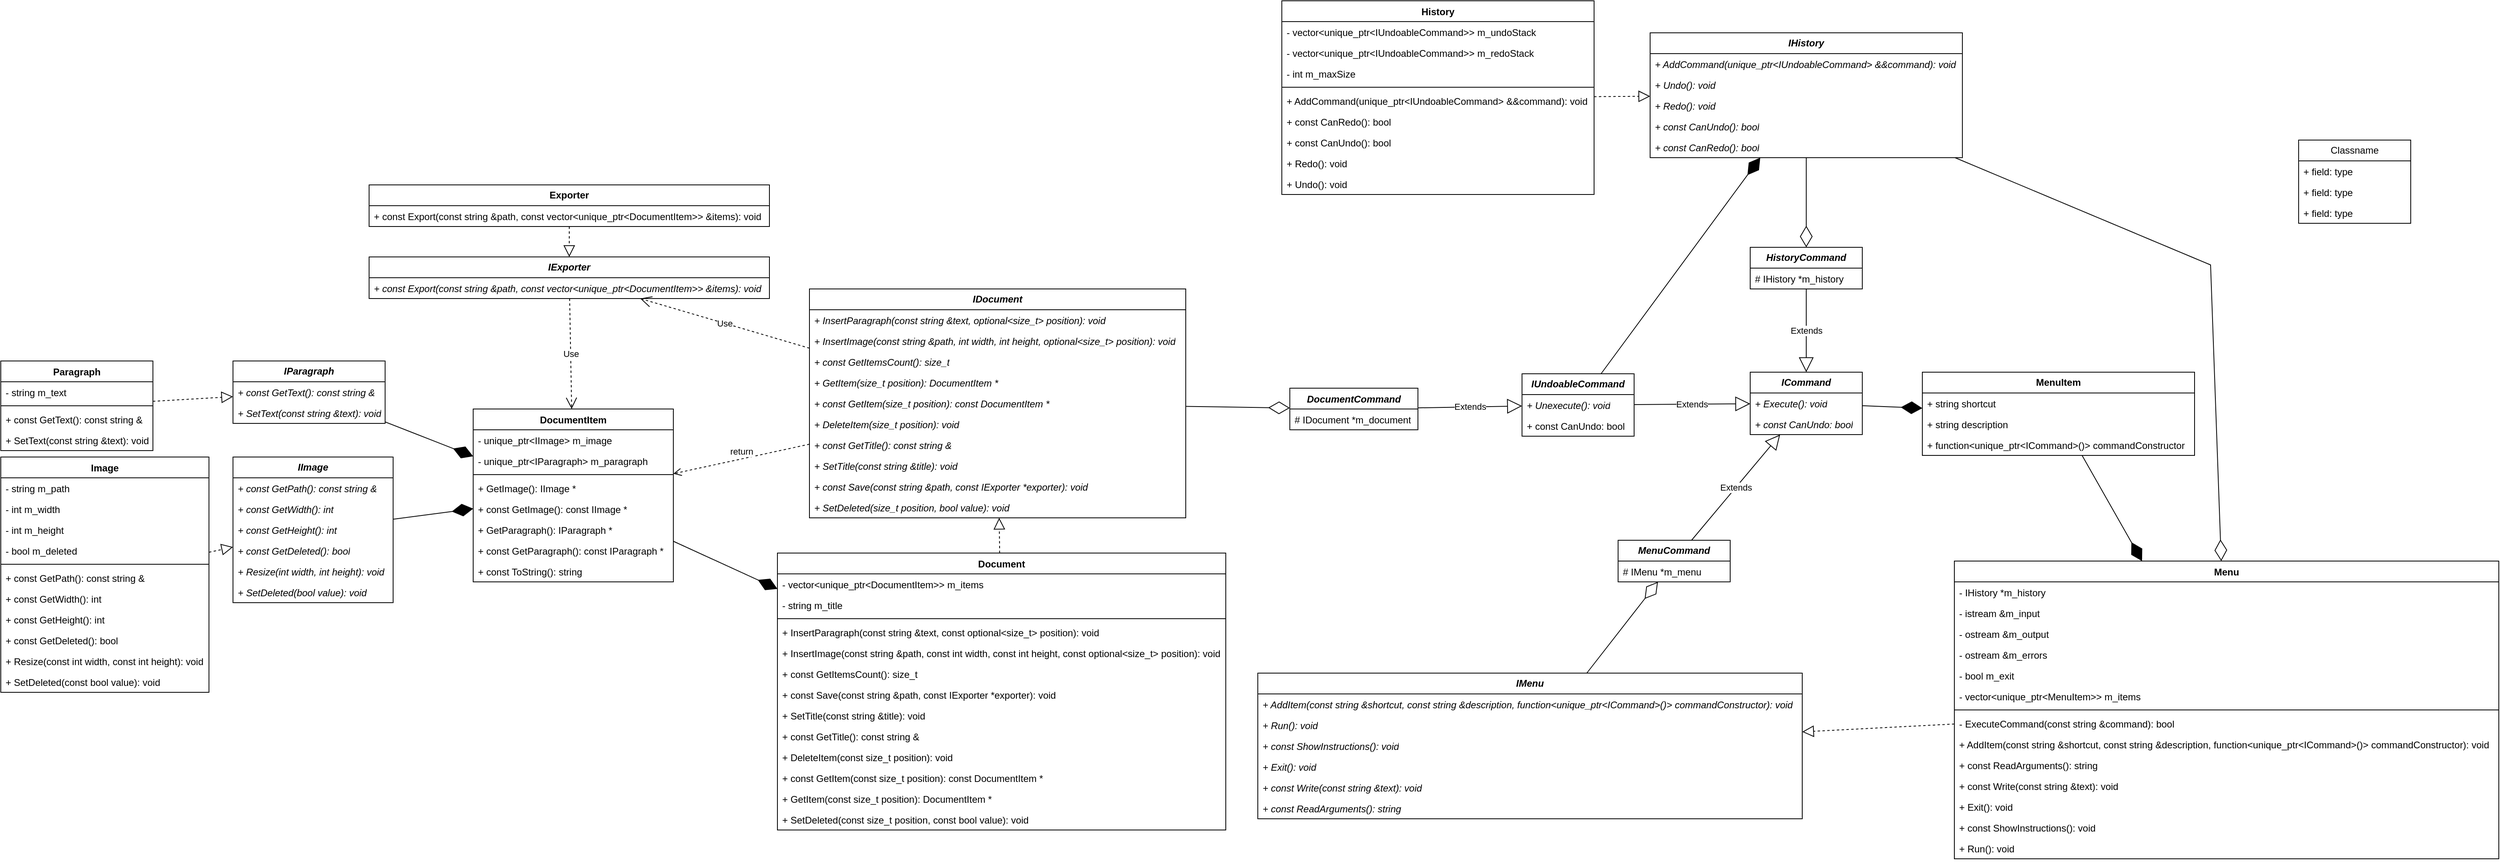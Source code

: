 <mxfile version="24.8.4">
  <diagram id="XSEIN_3HVJe4exbuVmiA" name="Command">
    <mxGraphModel dx="1783" dy="1029" grid="1" gridSize="10" guides="1" tooltips="1" connect="1" arrows="1" fold="1" page="1" pageScale="1" pageWidth="1600" pageHeight="1200" math="0" shadow="0">
      <root>
        <mxCell id="0" />
        <mxCell id="1" style="locked=1;" parent="0" />
        <mxCell id="NYVc3pRD7IJYINb0gON5-1" value="Paragraph" style="swimlane;fontStyle=1;align=center;verticalAlign=top;childLayout=stackLayout;horizontal=1;startSize=26;horizontalStack=0;resizeParent=1;resizeParentMax=0;resizeLast=0;collapsible=1;marginBottom=0;whiteSpace=wrap;html=1;fillColor=none;" parent="1" vertex="1">
          <mxGeometry x="40" y="570" width="190" height="112" as="geometry" />
        </mxCell>
        <mxCell id="NYVc3pRD7IJYINb0gON5-2" value="- string m_text" style="text;strokeColor=none;fillColor=none;align=left;verticalAlign=top;spacingLeft=4;spacingRight=4;overflow=hidden;rotatable=0;points=[[0,0.5],[1,0.5]];portConstraint=eastwest;whiteSpace=wrap;html=1;" parent="NYVc3pRD7IJYINb0gON5-1" vertex="1">
          <mxGeometry y="26" width="190" height="26" as="geometry" />
        </mxCell>
        <mxCell id="NYVc3pRD7IJYINb0gON5-3" value="" style="line;strokeWidth=1;fillColor=none;align=left;verticalAlign=middle;spacingTop=-1;spacingLeft=3;spacingRight=3;rotatable=0;labelPosition=right;points=[];portConstraint=eastwest;strokeColor=inherit;" parent="NYVc3pRD7IJYINb0gON5-1" vertex="1">
          <mxGeometry y="52" width="190" height="8" as="geometry" />
        </mxCell>
        <mxCell id="NYVc3pRD7IJYINb0gON5-4" value="+ const GetText(): const string &amp;amp;" style="text;strokeColor=none;fillColor=none;align=left;verticalAlign=top;spacingLeft=4;spacingRight=4;overflow=hidden;rotatable=0;points=[[0,0.5],[1,0.5]];portConstraint=eastwest;whiteSpace=wrap;html=1;" parent="NYVc3pRD7IJYINb0gON5-1" vertex="1">
          <mxGeometry y="60" width="190" height="26" as="geometry" />
        </mxCell>
        <mxCell id="NYVc3pRD7IJYINb0gON5-5" value="+ SetText(const string &amp;amp;text): void" style="text;strokeColor=none;fillColor=none;align=left;verticalAlign=top;spacingLeft=4;spacingRight=4;overflow=hidden;rotatable=0;points=[[0,0.5],[1,0.5]];portConstraint=eastwest;whiteSpace=wrap;html=1;" parent="NYVc3pRD7IJYINb0gON5-1" vertex="1">
          <mxGeometry y="86" width="190" height="26" as="geometry" />
        </mxCell>
        <mxCell id="NYVc3pRD7IJYINb0gON5-6" value="Image" style="swimlane;fontStyle=1;align=center;verticalAlign=top;childLayout=stackLayout;horizontal=1;startSize=26;horizontalStack=0;resizeParent=1;resizeParentMax=0;resizeLast=0;collapsible=1;marginBottom=0;whiteSpace=wrap;html=1;fillColor=none;" parent="1" vertex="1">
          <mxGeometry x="40" y="690" width="260" height="294" as="geometry" />
        </mxCell>
        <mxCell id="NYVc3pRD7IJYINb0gON5-7" value="- string m_path" style="text;strokeColor=none;fillColor=none;align=left;verticalAlign=top;spacingLeft=4;spacingRight=4;overflow=hidden;rotatable=0;points=[[0,0.5],[1,0.5]];portConstraint=eastwest;whiteSpace=wrap;html=1;" parent="NYVc3pRD7IJYINb0gON5-6" vertex="1">
          <mxGeometry y="26" width="260" height="26" as="geometry" />
        </mxCell>
        <mxCell id="NYVc3pRD7IJYINb0gON5-10" value="- int m_width" style="text;strokeColor=none;fillColor=none;align=left;verticalAlign=top;spacingLeft=4;spacingRight=4;overflow=hidden;rotatable=0;points=[[0,0.5],[1,0.5]];portConstraint=eastwest;whiteSpace=wrap;html=1;" parent="NYVc3pRD7IJYINb0gON5-6" vertex="1">
          <mxGeometry y="52" width="260" height="26" as="geometry" />
        </mxCell>
        <mxCell id="NYVc3pRD7IJYINb0gON5-11" value="- int m_height" style="text;strokeColor=none;fillColor=none;align=left;verticalAlign=top;spacingLeft=4;spacingRight=4;overflow=hidden;rotatable=0;points=[[0,0.5],[1,0.5]];portConstraint=eastwest;whiteSpace=wrap;html=1;" parent="NYVc3pRD7IJYINb0gON5-6" vertex="1">
          <mxGeometry y="78" width="260" height="26" as="geometry" />
        </mxCell>
        <mxCell id="NYVc3pRD7IJYINb0gON5-12" value="- bool m_deleted" style="text;strokeColor=none;fillColor=none;align=left;verticalAlign=top;spacingLeft=4;spacingRight=4;overflow=hidden;rotatable=0;points=[[0,0.5],[1,0.5]];portConstraint=eastwest;whiteSpace=wrap;html=1;" parent="NYVc3pRD7IJYINb0gON5-6" vertex="1">
          <mxGeometry y="104" width="260" height="26" as="geometry" />
        </mxCell>
        <mxCell id="NYVc3pRD7IJYINb0gON5-8" value="" style="line;strokeWidth=1;fillColor=none;align=left;verticalAlign=middle;spacingTop=-1;spacingLeft=3;spacingRight=3;rotatable=0;labelPosition=right;points=[];portConstraint=eastwest;strokeColor=inherit;" parent="NYVc3pRD7IJYINb0gON5-6" vertex="1">
          <mxGeometry y="130" width="260" height="8" as="geometry" />
        </mxCell>
        <mxCell id="NYVc3pRD7IJYINb0gON5-9" value="+ const GetPath(): const string &amp;amp;" style="text;strokeColor=none;fillColor=none;align=left;verticalAlign=top;spacingLeft=4;spacingRight=4;overflow=hidden;rotatable=0;points=[[0,0.5],[1,0.5]];portConstraint=eastwest;whiteSpace=wrap;html=1;" parent="NYVc3pRD7IJYINb0gON5-6" vertex="1">
          <mxGeometry y="138" width="260" height="26" as="geometry" />
        </mxCell>
        <mxCell id="NYVc3pRD7IJYINb0gON5-13" value="+ const GetWidth(): int" style="text;strokeColor=none;fillColor=none;align=left;verticalAlign=top;spacingLeft=4;spacingRight=4;overflow=hidden;rotatable=0;points=[[0,0.5],[1,0.5]];portConstraint=eastwest;whiteSpace=wrap;html=1;" parent="NYVc3pRD7IJYINb0gON5-6" vertex="1">
          <mxGeometry y="164" width="260" height="26" as="geometry" />
        </mxCell>
        <mxCell id="NYVc3pRD7IJYINb0gON5-14" value="+ const GetHeight(): int" style="text;strokeColor=none;fillColor=none;align=left;verticalAlign=top;spacingLeft=4;spacingRight=4;overflow=hidden;rotatable=0;points=[[0,0.5],[1,0.5]];portConstraint=eastwest;whiteSpace=wrap;html=1;" parent="NYVc3pRD7IJYINb0gON5-6" vertex="1">
          <mxGeometry y="190" width="260" height="26" as="geometry" />
        </mxCell>
        <mxCell id="NYVc3pRD7IJYINb0gON5-15" value="+ const GetDeleted(): bool" style="text;strokeColor=none;fillColor=none;align=left;verticalAlign=top;spacingLeft=4;spacingRight=4;overflow=hidden;rotatable=0;points=[[0,0.5],[1,0.5]];portConstraint=eastwest;whiteSpace=wrap;html=1;" parent="NYVc3pRD7IJYINb0gON5-6" vertex="1">
          <mxGeometry y="216" width="260" height="26" as="geometry" />
        </mxCell>
        <mxCell id="NYVc3pRD7IJYINb0gON5-20" value="+ Resize(const int width, const int height): void" style="text;strokeColor=none;fillColor=none;align=left;verticalAlign=top;spacingLeft=4;spacingRight=4;overflow=hidden;rotatable=0;points=[[0,0.5],[1,0.5]];portConstraint=eastwest;whiteSpace=wrap;html=1;" parent="NYVc3pRD7IJYINb0gON5-6" vertex="1">
          <mxGeometry y="242" width="260" height="26" as="geometry" />
        </mxCell>
        <mxCell id="NYVc3pRD7IJYINb0gON5-21" value="+ SetDeleted(const bool value): void" style="text;strokeColor=none;fillColor=none;align=left;verticalAlign=top;spacingLeft=4;spacingRight=4;overflow=hidden;rotatable=0;points=[[0,0.5],[1,0.5]];portConstraint=eastwest;whiteSpace=wrap;html=1;" parent="NYVc3pRD7IJYINb0gON5-6" vertex="1">
          <mxGeometry y="268" width="260" height="26" as="geometry" />
        </mxCell>
        <mxCell id="NYVc3pRD7IJYINb0gON5-22" value="&lt;b&gt;&lt;i&gt;IParagraph&lt;/i&gt;&lt;/b&gt;" style="swimlane;fontStyle=0;childLayout=stackLayout;horizontal=1;startSize=26;fillColor=none;horizontalStack=0;resizeParent=1;resizeParentMax=0;resizeLast=0;collapsible=1;marginBottom=0;whiteSpace=wrap;html=1;" parent="1" vertex="1">
          <mxGeometry x="330" y="570" width="190" height="78" as="geometry" />
        </mxCell>
        <mxCell id="NYVc3pRD7IJYINb0gON5-23" value="&lt;i&gt;+ const GetText(): const string &amp;amp;&lt;/i&gt;" style="text;strokeColor=none;fillColor=none;align=left;verticalAlign=top;spacingLeft=4;spacingRight=4;overflow=hidden;rotatable=0;points=[[0,0.5],[1,0.5]];portConstraint=eastwest;whiteSpace=wrap;html=1;" parent="NYVc3pRD7IJYINb0gON5-22" vertex="1">
          <mxGeometry y="26" width="190" height="26" as="geometry" />
        </mxCell>
        <mxCell id="NYVc3pRD7IJYINb0gON5-24" value="&lt;i&gt;+ SetText(const string &amp;amp;text): void&lt;/i&gt;" style="text;strokeColor=none;fillColor=none;align=left;verticalAlign=top;spacingLeft=4;spacingRight=4;overflow=hidden;rotatable=0;points=[[0,0.5],[1,0.5]];portConstraint=eastwest;whiteSpace=wrap;html=1;" parent="NYVc3pRD7IJYINb0gON5-22" vertex="1">
          <mxGeometry y="52" width="190" height="26" as="geometry" />
        </mxCell>
        <mxCell id="NYVc3pRD7IJYINb0gON5-26" value="" style="endArrow=block;dashed=1;endFill=0;endSize=12;html=1;rounded=0;" parent="1" source="NYVc3pRD7IJYINb0gON5-1" target="NYVc3pRD7IJYINb0gON5-22" edge="1">
          <mxGeometry width="160" relative="1" as="geometry">
            <mxPoint x="450" y="750" as="sourcePoint" />
            <mxPoint x="610" y="750" as="targetPoint" />
          </mxGeometry>
        </mxCell>
        <mxCell id="NYVc3pRD7IJYINb0gON5-27" value="&lt;b&gt;&lt;i&gt;IImage&lt;/i&gt;&lt;/b&gt;" style="swimlane;fontStyle=0;childLayout=stackLayout;horizontal=1;startSize=26;fillColor=none;horizontalStack=0;resizeParent=1;resizeParentMax=0;resizeLast=0;collapsible=1;marginBottom=0;whiteSpace=wrap;html=1;" parent="1" vertex="1">
          <mxGeometry x="330" y="690" width="200" height="182" as="geometry" />
        </mxCell>
        <mxCell id="NYVc3pRD7IJYINb0gON5-28" value="&lt;i&gt;+ const GetPath(): const string &amp;amp;&lt;/i&gt;" style="text;strokeColor=none;fillColor=none;align=left;verticalAlign=top;spacingLeft=4;spacingRight=4;overflow=hidden;rotatable=0;points=[[0,0.5],[1,0.5]];portConstraint=eastwest;whiteSpace=wrap;html=1;" parent="NYVc3pRD7IJYINb0gON5-27" vertex="1">
          <mxGeometry y="26" width="200" height="26" as="geometry" />
        </mxCell>
        <mxCell id="NYVc3pRD7IJYINb0gON5-29" value="&lt;i&gt;+ const GetWidth(): int&lt;/i&gt;" style="text;strokeColor=none;fillColor=none;align=left;verticalAlign=top;spacingLeft=4;spacingRight=4;overflow=hidden;rotatable=0;points=[[0,0.5],[1,0.5]];portConstraint=eastwest;whiteSpace=wrap;html=1;" parent="NYVc3pRD7IJYINb0gON5-27" vertex="1">
          <mxGeometry y="52" width="200" height="26" as="geometry" />
        </mxCell>
        <mxCell id="NYVc3pRD7IJYINb0gON5-30" value="&lt;i&gt;+ const GetHeight(): int&lt;/i&gt;" style="text;strokeColor=none;fillColor=none;align=left;verticalAlign=top;spacingLeft=4;spacingRight=4;overflow=hidden;rotatable=0;points=[[0,0.5],[1,0.5]];portConstraint=eastwest;whiteSpace=wrap;html=1;" parent="NYVc3pRD7IJYINb0gON5-27" vertex="1">
          <mxGeometry y="78" width="200" height="26" as="geometry" />
        </mxCell>
        <mxCell id="NYVc3pRD7IJYINb0gON5-31" value="&lt;i&gt;+ const GetDeleted(): bool&lt;/i&gt;" style="text;strokeColor=none;fillColor=none;align=left;verticalAlign=top;spacingLeft=4;spacingRight=4;overflow=hidden;rotatable=0;points=[[0,0.5],[1,0.5]];portConstraint=eastwest;whiteSpace=wrap;html=1;" parent="NYVc3pRD7IJYINb0gON5-27" vertex="1">
          <mxGeometry y="104" width="200" height="26" as="geometry" />
        </mxCell>
        <mxCell id="NYVc3pRD7IJYINb0gON5-32" value="&lt;i&gt;+ Resize(int width, int height): void&lt;/i&gt;" style="text;strokeColor=none;fillColor=none;align=left;verticalAlign=top;spacingLeft=4;spacingRight=4;overflow=hidden;rotatable=0;points=[[0,0.5],[1,0.5]];portConstraint=eastwest;whiteSpace=wrap;html=1;" parent="NYVc3pRD7IJYINb0gON5-27" vertex="1">
          <mxGeometry y="130" width="200" height="26" as="geometry" />
        </mxCell>
        <mxCell id="NYVc3pRD7IJYINb0gON5-33" value="&lt;i&gt;+ SetDeleted(bool value): void&lt;/i&gt;" style="text;strokeColor=none;fillColor=none;align=left;verticalAlign=top;spacingLeft=4;spacingRight=4;overflow=hidden;rotatable=0;points=[[0,0.5],[1,0.5]];portConstraint=eastwest;whiteSpace=wrap;html=1;" parent="NYVc3pRD7IJYINb0gON5-27" vertex="1">
          <mxGeometry y="156" width="200" height="26" as="geometry" />
        </mxCell>
        <mxCell id="NYVc3pRD7IJYINb0gON5-34" value="" style="endArrow=block;dashed=1;endFill=0;endSize=12;html=1;rounded=0;" parent="1" source="NYVc3pRD7IJYINb0gON5-6" target="NYVc3pRD7IJYINb0gON5-27" edge="1">
          <mxGeometry width="160" relative="1" as="geometry">
            <mxPoint x="450" y="750" as="sourcePoint" />
            <mxPoint x="610" y="750" as="targetPoint" />
          </mxGeometry>
        </mxCell>
        <mxCell id="NYVc3pRD7IJYINb0gON5-35" value="DocumentItem" style="swimlane;fontStyle=1;align=center;verticalAlign=top;childLayout=stackLayout;horizontal=1;startSize=26;horizontalStack=0;resizeParent=1;resizeParentMax=0;resizeLast=0;collapsible=1;marginBottom=0;whiteSpace=wrap;html=1;fillColor=none;" parent="1" vertex="1">
          <mxGeometry x="630" y="630" width="250" height="216" as="geometry" />
        </mxCell>
        <mxCell id="NYVc3pRD7IJYINb0gON5-36" value="- unique_ptr&amp;lt;IImage&amp;gt; m_image" style="text;strokeColor=none;fillColor=none;align=left;verticalAlign=top;spacingLeft=4;spacingRight=4;overflow=hidden;rotatable=0;points=[[0,0.5],[1,0.5]];portConstraint=eastwest;whiteSpace=wrap;html=1;" parent="NYVc3pRD7IJYINb0gON5-35" vertex="1">
          <mxGeometry y="26" width="250" height="26" as="geometry" />
        </mxCell>
        <mxCell id="NYVc3pRD7IJYINb0gON5-39" value="- unique_ptr&amp;lt;IParagraph&amp;gt; m_paragraph" style="text;strokeColor=none;fillColor=none;align=left;verticalAlign=top;spacingLeft=4;spacingRight=4;overflow=hidden;rotatable=0;points=[[0,0.5],[1,0.5]];portConstraint=eastwest;whiteSpace=wrap;html=1;" parent="NYVc3pRD7IJYINb0gON5-35" vertex="1">
          <mxGeometry y="52" width="250" height="26" as="geometry" />
        </mxCell>
        <mxCell id="NYVc3pRD7IJYINb0gON5-37" value="" style="line;strokeWidth=1;fillColor=none;align=left;verticalAlign=middle;spacingTop=-1;spacingLeft=3;spacingRight=3;rotatable=0;labelPosition=right;points=[];portConstraint=eastwest;strokeColor=inherit;" parent="NYVc3pRD7IJYINb0gON5-35" vertex="1">
          <mxGeometry y="78" width="250" height="8" as="geometry" />
        </mxCell>
        <mxCell id="NYVc3pRD7IJYINb0gON5-38" value="+ GetImage(): IImage *" style="text;strokeColor=none;fillColor=none;align=left;verticalAlign=top;spacingLeft=4;spacingRight=4;overflow=hidden;rotatable=0;points=[[0,0.5],[1,0.5]];portConstraint=eastwest;whiteSpace=wrap;html=1;" parent="NYVc3pRD7IJYINb0gON5-35" vertex="1">
          <mxGeometry y="86" width="250" height="26" as="geometry" />
        </mxCell>
        <mxCell id="NYVc3pRD7IJYINb0gON5-42" value="+ const GetImage(): const IImage *" style="text;strokeColor=none;fillColor=none;align=left;verticalAlign=top;spacingLeft=4;spacingRight=4;overflow=hidden;rotatable=0;points=[[0,0.5],[1,0.5]];portConstraint=eastwest;whiteSpace=wrap;html=1;" parent="NYVc3pRD7IJYINb0gON5-35" vertex="1">
          <mxGeometry y="112" width="250" height="26" as="geometry" />
        </mxCell>
        <mxCell id="NYVc3pRD7IJYINb0gON5-43" value="+ GetParagraph(): IParagraph *" style="text;strokeColor=none;fillColor=none;align=left;verticalAlign=top;spacingLeft=4;spacingRight=4;overflow=hidden;rotatable=0;points=[[0,0.5],[1,0.5]];portConstraint=eastwest;whiteSpace=wrap;html=1;" parent="NYVc3pRD7IJYINb0gON5-35" vertex="1">
          <mxGeometry y="138" width="250" height="26" as="geometry" />
        </mxCell>
        <mxCell id="NYVc3pRD7IJYINb0gON5-44" value="+ const GetParagraph(): const IParagraph *" style="text;strokeColor=none;fillColor=none;align=left;verticalAlign=top;spacingLeft=4;spacingRight=4;overflow=hidden;rotatable=0;points=[[0,0.5],[1,0.5]];portConstraint=eastwest;whiteSpace=wrap;html=1;" parent="NYVc3pRD7IJYINb0gON5-35" vertex="1">
          <mxGeometry y="164" width="250" height="26" as="geometry" />
        </mxCell>
        <mxCell id="NYVc3pRD7IJYINb0gON5-45" value="+ const ToString(): string" style="text;strokeColor=none;fillColor=none;align=left;verticalAlign=top;spacingLeft=4;spacingRight=4;overflow=hidden;rotatable=0;points=[[0,0.5],[1,0.5]];portConstraint=eastwest;whiteSpace=wrap;html=1;" parent="NYVc3pRD7IJYINb0gON5-35" vertex="1">
          <mxGeometry y="190" width="250" height="26" as="geometry" />
        </mxCell>
        <mxCell id="NYVc3pRD7IJYINb0gON5-40" value="" style="endArrow=diamondThin;endFill=1;endSize=24;html=1;rounded=0;" parent="1" source="NYVc3pRD7IJYINb0gON5-22" target="NYVc3pRD7IJYINb0gON5-35" edge="1">
          <mxGeometry width="160" relative="1" as="geometry">
            <mxPoint x="550" y="600" as="sourcePoint" />
            <mxPoint x="710" y="600" as="targetPoint" />
          </mxGeometry>
        </mxCell>
        <mxCell id="NYVc3pRD7IJYINb0gON5-41" value="" style="endArrow=diamondThin;endFill=1;endSize=24;html=1;rounded=0;" parent="1" source="NYVc3pRD7IJYINb0gON5-27" target="NYVc3pRD7IJYINb0gON5-35" edge="1">
          <mxGeometry width="160" relative="1" as="geometry">
            <mxPoint x="550" y="600" as="sourcePoint" />
            <mxPoint x="710" y="600" as="targetPoint" />
          </mxGeometry>
        </mxCell>
        <mxCell id="NYVc3pRD7IJYINb0gON5-46" value="&lt;b&gt;&lt;i&gt;IDocument&lt;/i&gt;&lt;/b&gt;" style="swimlane;fontStyle=0;childLayout=stackLayout;horizontal=1;startSize=26;fillColor=none;horizontalStack=0;resizeParent=1;resizeParentMax=0;resizeLast=0;collapsible=1;marginBottom=0;whiteSpace=wrap;html=1;" parent="1" vertex="1">
          <mxGeometry x="1050" y="480" width="470" height="286" as="geometry" />
        </mxCell>
        <mxCell id="NYVc3pRD7IJYINb0gON5-47" value="&lt;i&gt;+ InsertParagraph(const string &amp;amp;text, optional&amp;lt;size_t&amp;gt; position): void&lt;/i&gt;" style="text;strokeColor=none;fillColor=none;align=left;verticalAlign=top;spacingLeft=4;spacingRight=4;overflow=hidden;rotatable=0;points=[[0,0.5],[1,0.5]];portConstraint=eastwest;whiteSpace=wrap;html=1;" parent="NYVc3pRD7IJYINb0gON5-46" vertex="1">
          <mxGeometry y="26" width="470" height="26" as="geometry" />
        </mxCell>
        <mxCell id="NYVc3pRD7IJYINb0gON5-48" value="+ InsertImage(const string &amp;amp;path, int width, int height, optional&amp;lt;size_t&amp;gt; position): void" style="text;strokeColor=none;fillColor=none;align=left;verticalAlign=top;spacingLeft=4;spacingRight=4;overflow=hidden;rotatable=0;points=[[0,0.5],[1,0.5]];portConstraint=eastwest;whiteSpace=wrap;html=1;fontStyle=2" parent="NYVc3pRD7IJYINb0gON5-46" vertex="1">
          <mxGeometry y="52" width="470" height="26" as="geometry" />
        </mxCell>
        <mxCell id="NYVc3pRD7IJYINb0gON5-49" value="+ const GetItemsCount(): size_t" style="text;strokeColor=none;fillColor=none;align=left;verticalAlign=top;spacingLeft=4;spacingRight=4;overflow=hidden;rotatable=0;points=[[0,0.5],[1,0.5]];portConstraint=eastwest;whiteSpace=wrap;html=1;fontStyle=2" parent="NYVc3pRD7IJYINb0gON5-46" vertex="1">
          <mxGeometry y="78" width="470" height="26" as="geometry" />
        </mxCell>
        <mxCell id="NYVc3pRD7IJYINb0gON5-50" value="&lt;i&gt;+ GetItem(size_t position): DocumentItem *&lt;/i&gt;" style="text;strokeColor=none;fillColor=none;align=left;verticalAlign=top;spacingLeft=4;spacingRight=4;overflow=hidden;rotatable=0;points=[[0,0.5],[1,0.5]];portConstraint=eastwest;whiteSpace=wrap;html=1;" parent="NYVc3pRD7IJYINb0gON5-46" vertex="1">
          <mxGeometry y="104" width="470" height="26" as="geometry" />
        </mxCell>
        <mxCell id="NYVc3pRD7IJYINb0gON5-51" value="&lt;i&gt;+ const GetItem(size_t position): const DocumentItem *&lt;/i&gt;" style="text;strokeColor=none;fillColor=none;align=left;verticalAlign=top;spacingLeft=4;spacingRight=4;overflow=hidden;rotatable=0;points=[[0,0.5],[1,0.5]];portConstraint=eastwest;whiteSpace=wrap;html=1;" parent="NYVc3pRD7IJYINb0gON5-46" vertex="1">
          <mxGeometry y="130" width="470" height="26" as="geometry" />
        </mxCell>
        <mxCell id="NYVc3pRD7IJYINb0gON5-52" value="&lt;i&gt;+ DeleteItem(size_t position): void&lt;/i&gt;" style="text;strokeColor=none;fillColor=none;align=left;verticalAlign=top;spacingLeft=4;spacingRight=4;overflow=hidden;rotatable=0;points=[[0,0.5],[1,0.5]];portConstraint=eastwest;whiteSpace=wrap;html=1;" parent="NYVc3pRD7IJYINb0gON5-46" vertex="1">
          <mxGeometry y="156" width="470" height="26" as="geometry" />
        </mxCell>
        <mxCell id="NYVc3pRD7IJYINb0gON5-53" value="&lt;i&gt;+ const GetTitle(): const string &amp;amp;&lt;/i&gt;" style="text;strokeColor=none;fillColor=none;align=left;verticalAlign=top;spacingLeft=4;spacingRight=4;overflow=hidden;rotatable=0;points=[[0,0.5],[1,0.5]];portConstraint=eastwest;whiteSpace=wrap;html=1;" parent="NYVc3pRD7IJYINb0gON5-46" vertex="1">
          <mxGeometry y="182" width="470" height="26" as="geometry" />
        </mxCell>
        <mxCell id="NYVc3pRD7IJYINb0gON5-54" value="&lt;i&gt;+ SetTitle(const string &amp;amp;title): void&lt;/i&gt;" style="text;strokeColor=none;fillColor=none;align=left;verticalAlign=top;spacingLeft=4;spacingRight=4;overflow=hidden;rotatable=0;points=[[0,0.5],[1,0.5]];portConstraint=eastwest;whiteSpace=wrap;html=1;" parent="NYVc3pRD7IJYINb0gON5-46" vertex="1">
          <mxGeometry y="208" width="470" height="26" as="geometry" />
        </mxCell>
        <mxCell id="NYVc3pRD7IJYINb0gON5-55" value="&lt;i&gt;+ const Save(const string &amp;amp;path, const IExporter *exporter): void&lt;/i&gt;" style="text;strokeColor=none;fillColor=none;align=left;verticalAlign=top;spacingLeft=4;spacingRight=4;overflow=hidden;rotatable=0;points=[[0,0.5],[1,0.5]];portConstraint=eastwest;whiteSpace=wrap;html=1;" parent="NYVc3pRD7IJYINb0gON5-46" vertex="1">
          <mxGeometry y="234" width="470" height="26" as="geometry" />
        </mxCell>
        <mxCell id="NYVc3pRD7IJYINb0gON5-72" value="&lt;i&gt;+ SetDeleted(size_t position, bool value): void&lt;/i&gt;" style="text;strokeColor=none;fillColor=none;align=left;verticalAlign=top;spacingLeft=4;spacingRight=4;overflow=hidden;rotatable=0;points=[[0,0.5],[1,0.5]];portConstraint=eastwest;whiteSpace=wrap;html=1;" parent="NYVc3pRD7IJYINb0gON5-46" vertex="1">
          <mxGeometry y="260" width="470" height="26" as="geometry" />
        </mxCell>
        <mxCell id="NYVc3pRD7IJYINb0gON5-56" value="return" style="html=1;verticalAlign=bottom;endArrow=open;dashed=1;endSize=8;curved=0;rounded=0;" parent="1" source="NYVc3pRD7IJYINb0gON5-46" target="NYVc3pRD7IJYINb0gON5-35" edge="1">
          <mxGeometry relative="1" as="geometry">
            <mxPoint x="1330" y="750" as="sourcePoint" />
            <mxPoint x="1250" y="750" as="targetPoint" />
          </mxGeometry>
        </mxCell>
        <mxCell id="NYVc3pRD7IJYINb0gON5-57" value="Document" style="swimlane;fontStyle=1;align=center;verticalAlign=top;childLayout=stackLayout;horizontal=1;startSize=26;horizontalStack=0;resizeParent=1;resizeParentMax=0;resizeLast=0;collapsible=1;marginBottom=0;whiteSpace=wrap;html=1;fillColor=none;" parent="1" vertex="1">
          <mxGeometry x="1010" y="810" width="560" height="346" as="geometry" />
        </mxCell>
        <mxCell id="NYVc3pRD7IJYINb0gON5-58" value="- vector&amp;lt;unique_ptr&amp;lt;DocumentItem&amp;gt;&amp;gt; m_items" style="text;strokeColor=none;fillColor=none;align=left;verticalAlign=top;spacingLeft=4;spacingRight=4;overflow=hidden;rotatable=0;points=[[0,0.5],[1,0.5]];portConstraint=eastwest;whiteSpace=wrap;html=1;" parent="NYVc3pRD7IJYINb0gON5-57" vertex="1">
          <mxGeometry y="26" width="560" height="26" as="geometry" />
        </mxCell>
        <mxCell id="NYVc3pRD7IJYINb0gON5-71" value="- string m_title" style="text;strokeColor=none;fillColor=none;align=left;verticalAlign=top;spacingLeft=4;spacingRight=4;overflow=hidden;rotatable=0;points=[[0,0.5],[1,0.5]];portConstraint=eastwest;whiteSpace=wrap;html=1;" parent="NYVc3pRD7IJYINb0gON5-57" vertex="1">
          <mxGeometry y="52" width="560" height="26" as="geometry" />
        </mxCell>
        <mxCell id="NYVc3pRD7IJYINb0gON5-59" value="" style="line;strokeWidth=1;fillColor=none;align=left;verticalAlign=middle;spacingTop=-1;spacingLeft=3;spacingRight=3;rotatable=0;labelPosition=right;points=[];portConstraint=eastwest;strokeColor=inherit;" parent="NYVc3pRD7IJYINb0gON5-57" vertex="1">
          <mxGeometry y="78" width="560" height="8" as="geometry" />
        </mxCell>
        <mxCell id="NYVc3pRD7IJYINb0gON5-61" value="&lt;span&gt;+ InsertParagraph(const string &amp;amp;text, const optional&amp;lt;size_t&amp;gt; position): void&lt;/span&gt;" style="text;strokeColor=none;fillColor=none;align=left;verticalAlign=top;spacingLeft=4;spacingRight=4;overflow=hidden;rotatable=0;points=[[0,0.5],[1,0.5]];portConstraint=eastwest;whiteSpace=wrap;html=1;fontStyle=0" parent="NYVc3pRD7IJYINb0gON5-57" vertex="1">
          <mxGeometry y="86" width="560" height="26" as="geometry" />
        </mxCell>
        <mxCell id="NYVc3pRD7IJYINb0gON5-62" value="+ InsertImage(const string &amp;amp;path, const int width, const int height, const optional&amp;lt;size_t&amp;gt; position): void" style="text;strokeColor=none;fillColor=none;align=left;verticalAlign=top;spacingLeft=4;spacingRight=4;overflow=hidden;rotatable=0;points=[[0,0.5],[1,0.5]];portConstraint=eastwest;whiteSpace=wrap;html=1;fontStyle=0" parent="NYVc3pRD7IJYINb0gON5-57" vertex="1">
          <mxGeometry y="112" width="560" height="26" as="geometry" />
        </mxCell>
        <mxCell id="NYVc3pRD7IJYINb0gON5-63" value="+ const GetItemsCount(): size_t" style="text;strokeColor=none;fillColor=none;align=left;verticalAlign=top;spacingLeft=4;spacingRight=4;overflow=hidden;rotatable=0;points=[[0,0.5],[1,0.5]];portConstraint=eastwest;whiteSpace=wrap;html=1;fontStyle=0" parent="NYVc3pRD7IJYINb0gON5-57" vertex="1">
          <mxGeometry y="138" width="560" height="26" as="geometry" />
        </mxCell>
        <mxCell id="NYVc3pRD7IJYINb0gON5-69" value="&lt;span&gt;+ const Save(const string &amp;amp;path, const IExporter *exporter): void&lt;/span&gt;" style="text;strokeColor=none;fillColor=none;align=left;verticalAlign=top;spacingLeft=4;spacingRight=4;overflow=hidden;rotatable=0;points=[[0,0.5],[1,0.5]];portConstraint=eastwest;whiteSpace=wrap;html=1;fontStyle=0" parent="NYVc3pRD7IJYINb0gON5-57" vertex="1">
          <mxGeometry y="164" width="560" height="26" as="geometry" />
        </mxCell>
        <mxCell id="NYVc3pRD7IJYINb0gON5-68" value="&lt;span&gt;+ SetTitle(const string &amp;amp;title): void&lt;/span&gt;" style="text;strokeColor=none;fillColor=none;align=left;verticalAlign=top;spacingLeft=4;spacingRight=4;overflow=hidden;rotatable=0;points=[[0,0.5],[1,0.5]];portConstraint=eastwest;whiteSpace=wrap;html=1;fontStyle=0" parent="NYVc3pRD7IJYINb0gON5-57" vertex="1">
          <mxGeometry y="190" width="560" height="26" as="geometry" />
        </mxCell>
        <mxCell id="NYVc3pRD7IJYINb0gON5-67" value="&lt;span&gt;+ const GetTitle(): const string &amp;amp;&lt;/span&gt;" style="text;strokeColor=none;fillColor=none;align=left;verticalAlign=top;spacingLeft=4;spacingRight=4;overflow=hidden;rotatable=0;points=[[0,0.5],[1,0.5]];portConstraint=eastwest;whiteSpace=wrap;html=1;fontStyle=0" parent="NYVc3pRD7IJYINb0gON5-57" vertex="1">
          <mxGeometry y="216" width="560" height="26" as="geometry" />
        </mxCell>
        <mxCell id="NYVc3pRD7IJYINb0gON5-66" value="&lt;span&gt;+ DeleteItem(const size_t position): void&lt;/span&gt;" style="text;strokeColor=none;fillColor=none;align=left;verticalAlign=top;spacingLeft=4;spacingRight=4;overflow=hidden;rotatable=0;points=[[0,0.5],[1,0.5]];portConstraint=eastwest;whiteSpace=wrap;html=1;fontStyle=0" parent="NYVc3pRD7IJYINb0gON5-57" vertex="1">
          <mxGeometry y="242" width="560" height="26" as="geometry" />
        </mxCell>
        <mxCell id="NYVc3pRD7IJYINb0gON5-65" value="&lt;span&gt;+ const GetItem(const size_t position): const DocumentItem *&lt;/span&gt;" style="text;strokeColor=none;fillColor=none;align=left;verticalAlign=top;spacingLeft=4;spacingRight=4;overflow=hidden;rotatable=0;points=[[0,0.5],[1,0.5]];portConstraint=eastwest;whiteSpace=wrap;html=1;fontStyle=0" parent="NYVc3pRD7IJYINb0gON5-57" vertex="1">
          <mxGeometry y="268" width="560" height="26" as="geometry" />
        </mxCell>
        <mxCell id="NYVc3pRD7IJYINb0gON5-64" value="&lt;span&gt;+ GetItem(const size_t position): DocumentItem *&lt;/span&gt;" style="text;strokeColor=none;fillColor=none;align=left;verticalAlign=top;spacingLeft=4;spacingRight=4;overflow=hidden;rotatable=0;points=[[0,0.5],[1,0.5]];portConstraint=eastwest;whiteSpace=wrap;html=1;fontStyle=0" parent="NYVc3pRD7IJYINb0gON5-57" vertex="1">
          <mxGeometry y="294" width="560" height="26" as="geometry" />
        </mxCell>
        <mxCell id="NYVc3pRD7IJYINb0gON5-73" value="&lt;span&gt;+ SetDeleted(const size_t position, const bool value): void&lt;/span&gt;" style="text;strokeColor=none;fillColor=none;align=left;verticalAlign=top;spacingLeft=4;spacingRight=4;overflow=hidden;rotatable=0;points=[[0,0.5],[1,0.5]];portConstraint=eastwest;whiteSpace=wrap;html=1;fontStyle=0" parent="NYVc3pRD7IJYINb0gON5-57" vertex="1">
          <mxGeometry y="320" width="560" height="26" as="geometry" />
        </mxCell>
        <mxCell id="NYVc3pRD7IJYINb0gON5-70" value="" style="endArrow=diamondThin;endFill=1;endSize=24;html=1;rounded=0;" parent="1" source="NYVc3pRD7IJYINb0gON5-35" target="NYVc3pRD7IJYINb0gON5-57" edge="1">
          <mxGeometry width="160" relative="1" as="geometry">
            <mxPoint x="820" y="900" as="sourcePoint" />
            <mxPoint x="980" y="900" as="targetPoint" />
          </mxGeometry>
        </mxCell>
        <mxCell id="NYVc3pRD7IJYINb0gON5-74" value="" style="endArrow=block;dashed=1;endFill=0;endSize=12;html=1;rounded=0;" parent="1" source="NYVc3pRD7IJYINb0gON5-57" target="NYVc3pRD7IJYINb0gON5-46" edge="1">
          <mxGeometry width="160" relative="1" as="geometry">
            <mxPoint x="1080" y="1290" as="sourcePoint" />
            <mxPoint x="1240" y="1290" as="targetPoint" />
          </mxGeometry>
        </mxCell>
        <mxCell id="NYVc3pRD7IJYINb0gON5-75" value="&lt;b&gt;&lt;i&gt;IExporter&lt;/i&gt;&lt;/b&gt;" style="swimlane;fontStyle=0;childLayout=stackLayout;horizontal=1;startSize=26;fillColor=none;horizontalStack=0;resizeParent=1;resizeParentMax=0;resizeLast=0;collapsible=1;marginBottom=0;whiteSpace=wrap;html=1;" parent="1" vertex="1">
          <mxGeometry x="500" y="440" width="500" height="52" as="geometry" />
        </mxCell>
        <mxCell id="NYVc3pRD7IJYINb0gON5-78" value="&lt;i&gt;+ const Export(const string &amp;amp;path, const vector&amp;lt;unique_ptr&amp;lt;DocumentItem&amp;gt;&amp;gt; &amp;amp;items): void&lt;/i&gt;" style="text;strokeColor=none;fillColor=none;align=left;verticalAlign=top;spacingLeft=4;spacingRight=4;overflow=hidden;rotatable=0;points=[[0,0.5],[1,0.5]];portConstraint=eastwest;whiteSpace=wrap;html=1;" parent="NYVc3pRD7IJYINb0gON5-75" vertex="1">
          <mxGeometry y="26" width="500" height="26" as="geometry" />
        </mxCell>
        <mxCell id="NYVc3pRD7IJYINb0gON5-79" value="Use" style="endArrow=open;endSize=12;dashed=1;html=1;rounded=0;" parent="1" source="NYVc3pRD7IJYINb0gON5-46" target="NYVc3pRD7IJYINb0gON5-75" edge="1">
          <mxGeometry width="160" relative="1" as="geometry">
            <mxPoint x="850" y="630" as="sourcePoint" />
            <mxPoint x="820" y="560" as="targetPoint" />
          </mxGeometry>
        </mxCell>
        <mxCell id="NYVc3pRD7IJYINb0gON5-81" value="Use" style="endArrow=open;endSize=12;dashed=1;html=1;rounded=0;" parent="1" source="NYVc3pRD7IJYINb0gON5-75" target="NYVc3pRD7IJYINb0gON5-35" edge="1">
          <mxGeometry width="160" relative="1" as="geometry">
            <mxPoint x="850" y="630" as="sourcePoint" />
            <mxPoint x="1010" y="630" as="targetPoint" />
          </mxGeometry>
        </mxCell>
        <mxCell id="NYVc3pRD7IJYINb0gON5-82" value="&lt;b&gt;Exporter&lt;/b&gt;" style="swimlane;fontStyle=0;childLayout=stackLayout;horizontal=1;startSize=26;fillColor=none;horizontalStack=0;resizeParent=1;resizeParentMax=0;resizeLast=0;collapsible=1;marginBottom=0;whiteSpace=wrap;html=1;" parent="1" vertex="1">
          <mxGeometry x="500" y="350" width="500" height="52" as="geometry" />
        </mxCell>
        <mxCell id="NYVc3pRD7IJYINb0gON5-86" value="&lt;span&gt;+ const Export(const string &amp;amp;path, const vector&amp;lt;unique_ptr&amp;lt;DocumentItem&amp;gt;&amp;gt; &amp;amp;items): void&lt;/span&gt;" style="text;strokeColor=none;fillColor=none;align=left;verticalAlign=top;spacingLeft=4;spacingRight=4;overflow=hidden;rotatable=0;points=[[0,0.5],[1,0.5]];portConstraint=eastwest;whiteSpace=wrap;html=1;fontStyle=0" parent="NYVc3pRD7IJYINb0gON5-82" vertex="1">
          <mxGeometry y="26" width="500" height="26" as="geometry" />
        </mxCell>
        <mxCell id="NYVc3pRD7IJYINb0gON5-87" value="" style="endArrow=block;dashed=1;endFill=0;endSize=12;html=1;rounded=0;" parent="1" source="NYVc3pRD7IJYINb0gON5-82" target="NYVc3pRD7IJYINb0gON5-75" edge="1">
          <mxGeometry width="160" relative="1" as="geometry">
            <mxPoint x="850" y="630" as="sourcePoint" />
            <mxPoint x="1010" y="630" as="targetPoint" />
          </mxGeometry>
        </mxCell>
        <mxCell id="NYVc3pRD7IJYINb0gON5-88" value="&lt;b&gt;&lt;i&gt;ICommand&lt;/i&gt;&lt;/b&gt;" style="swimlane;fontStyle=0;childLayout=stackLayout;horizontal=1;startSize=26;fillColor=none;horizontalStack=0;resizeParent=1;resizeParentMax=0;resizeLast=0;collapsible=1;marginBottom=0;whiteSpace=wrap;html=1;" parent="1" vertex="1">
          <mxGeometry x="2225" y="584" width="140" height="78" as="geometry" />
        </mxCell>
        <mxCell id="NYVc3pRD7IJYINb0gON5-89" value="&lt;i&gt;+ Execute(): void&lt;/i&gt;" style="text;strokeColor=none;fillColor=none;align=left;verticalAlign=top;spacingLeft=4;spacingRight=4;overflow=hidden;rotatable=0;points=[[0,0.5],[1,0.5]];portConstraint=eastwest;whiteSpace=wrap;html=1;" parent="NYVc3pRD7IJYINb0gON5-88" vertex="1">
          <mxGeometry y="26" width="140" height="26" as="geometry" />
        </mxCell>
        <mxCell id="NYVc3pRD7IJYINb0gON5-90" value="&lt;i&gt;+ const CanUndo: bool&lt;/i&gt;" style="text;strokeColor=none;fillColor=none;align=left;verticalAlign=top;spacingLeft=4;spacingRight=4;overflow=hidden;rotatable=0;points=[[0,0.5],[1,0.5]];portConstraint=eastwest;whiteSpace=wrap;html=1;" parent="NYVc3pRD7IJYINb0gON5-88" vertex="1">
          <mxGeometry y="52" width="140" height="26" as="geometry" />
        </mxCell>
        <mxCell id="NYVc3pRD7IJYINb0gON5-92" value="&lt;b&gt;&lt;i&gt;IUndoableCommand&lt;/i&gt;&lt;/b&gt;" style="swimlane;fontStyle=0;childLayout=stackLayout;horizontal=1;startSize=26;fillColor=none;horizontalStack=0;resizeParent=1;resizeParentMax=0;resizeLast=0;collapsible=1;marginBottom=0;whiteSpace=wrap;html=1;" parent="1" vertex="1">
          <mxGeometry x="1940" y="586" width="140" height="78" as="geometry" />
        </mxCell>
        <mxCell id="NYVc3pRD7IJYINb0gON5-94" value="&lt;i&gt;+ Unexecute(): void&lt;/i&gt;" style="text;strokeColor=none;fillColor=none;align=left;verticalAlign=top;spacingLeft=4;spacingRight=4;overflow=hidden;rotatable=0;points=[[0,0.5],[1,0.5]];portConstraint=eastwest;whiteSpace=wrap;html=1;" parent="NYVc3pRD7IJYINb0gON5-92" vertex="1">
          <mxGeometry y="26" width="140" height="26" as="geometry" />
        </mxCell>
        <mxCell id="NYVc3pRD7IJYINb0gON5-95" value="+ const CanUndo: bool" style="text;strokeColor=none;fillColor=none;align=left;verticalAlign=top;spacingLeft=4;spacingRight=4;overflow=hidden;rotatable=0;points=[[0,0.5],[1,0.5]];portConstraint=eastwest;whiteSpace=wrap;html=1;" parent="NYVc3pRD7IJYINb0gON5-92" vertex="1">
          <mxGeometry y="52" width="140" height="26" as="geometry" />
        </mxCell>
        <mxCell id="NYVc3pRD7IJYINb0gON5-96" value="Extends" style="endArrow=block;endSize=16;endFill=0;html=1;rounded=0;" parent="1" source="NYVc3pRD7IJYINb0gON5-92" target="NYVc3pRD7IJYINb0gON5-88" edge="1">
          <mxGeometry width="160" relative="1" as="geometry">
            <mxPoint x="2490" y="572" as="sourcePoint" />
            <mxPoint x="2650" y="572" as="targetPoint" />
          </mxGeometry>
        </mxCell>
        <mxCell id="NYVc3pRD7IJYINb0gON5-97" value="&lt;i&gt;DocumentCommand&lt;/i&gt;" style="swimlane;fontStyle=1;align=center;verticalAlign=top;childLayout=stackLayout;horizontal=1;startSize=26;horizontalStack=0;resizeParent=1;resizeParentMax=0;resizeLast=0;collapsible=1;marginBottom=0;whiteSpace=wrap;html=1;fillColor=none;" parent="1" vertex="1">
          <mxGeometry x="1650" y="604" width="160" height="52" as="geometry" />
        </mxCell>
        <mxCell id="NYVc3pRD7IJYINb0gON5-98" value="# IDocument *m_document" style="text;strokeColor=none;fillColor=none;align=left;verticalAlign=top;spacingLeft=4;spacingRight=4;overflow=hidden;rotatable=0;points=[[0,0.5],[1,0.5]];portConstraint=eastwest;whiteSpace=wrap;html=1;" parent="NYVc3pRD7IJYINb0gON5-97" vertex="1">
          <mxGeometry y="26" width="160" height="26" as="geometry" />
        </mxCell>
        <mxCell id="NYVc3pRD7IJYINb0gON5-101" value="Extends" style="endArrow=block;endSize=16;endFill=0;html=1;rounded=0;" parent="1" source="NYVc3pRD7IJYINb0gON5-97" target="NYVc3pRD7IJYINb0gON5-92" edge="1">
          <mxGeometry width="160" relative="1" as="geometry">
            <mxPoint x="2490" y="572" as="sourcePoint" />
            <mxPoint x="2650" y="572" as="targetPoint" />
          </mxGeometry>
        </mxCell>
        <mxCell id="NYVc3pRD7IJYINb0gON5-104" value="" style="endArrow=diamondThin;endFill=0;endSize=24;html=1;rounded=0;" parent="1" source="NYVc3pRD7IJYINb0gON5-46" target="NYVc3pRD7IJYINb0gON5-97" edge="1">
          <mxGeometry width="160" relative="1" as="geometry">
            <mxPoint x="1350" y="370" as="sourcePoint" />
            <mxPoint x="1510" y="370" as="targetPoint" />
          </mxGeometry>
        </mxCell>
        <mxCell id="NYVc3pRD7IJYINb0gON5-105" value="&lt;b&gt;&lt;i&gt;IMenu&lt;/i&gt;&lt;/b&gt;" style="swimlane;fontStyle=0;childLayout=stackLayout;horizontal=1;startSize=26;fillColor=none;horizontalStack=0;resizeParent=1;resizeParentMax=0;resizeLast=0;collapsible=1;marginBottom=0;whiteSpace=wrap;html=1;" parent="1" vertex="1">
          <mxGeometry x="1610" y="960" width="680" height="182" as="geometry" />
        </mxCell>
        <mxCell id="NYVc3pRD7IJYINb0gON5-106" value="&lt;i&gt;+ AddItem(const string &amp;amp;shortcut, const string &amp;amp;description, function&amp;lt;unique_ptr&amp;lt;ICommand&amp;gt;()&amp;gt; commandConstructor): void&lt;/i&gt;" style="text;strokeColor=none;fillColor=none;align=left;verticalAlign=top;spacingLeft=4;spacingRight=4;overflow=hidden;rotatable=0;points=[[0,0.5],[1,0.5]];portConstraint=eastwest;whiteSpace=wrap;html=1;" parent="NYVc3pRD7IJYINb0gON5-105" vertex="1">
          <mxGeometry y="26" width="680" height="26" as="geometry" />
        </mxCell>
        <mxCell id="NYVc3pRD7IJYINb0gON5-107" value="&lt;i&gt;+ Run(): void&lt;/i&gt;" style="text;strokeColor=none;fillColor=none;align=left;verticalAlign=top;spacingLeft=4;spacingRight=4;overflow=hidden;rotatable=0;points=[[0,0.5],[1,0.5]];portConstraint=eastwest;whiteSpace=wrap;html=1;" parent="NYVc3pRD7IJYINb0gON5-105" vertex="1">
          <mxGeometry y="52" width="680" height="26" as="geometry" />
        </mxCell>
        <mxCell id="NYVc3pRD7IJYINb0gON5-108" value="&lt;i&gt;+ const ShowInstructions(): void&lt;/i&gt;" style="text;strokeColor=none;fillColor=none;align=left;verticalAlign=top;spacingLeft=4;spacingRight=4;overflow=hidden;rotatable=0;points=[[0,0.5],[1,0.5]];portConstraint=eastwest;whiteSpace=wrap;html=1;" parent="NYVc3pRD7IJYINb0gON5-105" vertex="1">
          <mxGeometry y="78" width="680" height="26" as="geometry" />
        </mxCell>
        <mxCell id="NYVc3pRD7IJYINb0gON5-109" value="&lt;i&gt;+ Exit(): void&lt;/i&gt;" style="text;strokeColor=none;fillColor=none;align=left;verticalAlign=top;spacingLeft=4;spacingRight=4;overflow=hidden;rotatable=0;points=[[0,0.5],[1,0.5]];portConstraint=eastwest;whiteSpace=wrap;html=1;" parent="NYVc3pRD7IJYINb0gON5-105" vertex="1">
          <mxGeometry y="104" width="680" height="26" as="geometry" />
        </mxCell>
        <mxCell id="NYVc3pRD7IJYINb0gON5-110" value="&lt;i&gt;+ const Write(const string &amp;amp;text): void&lt;/i&gt;" style="text;strokeColor=none;fillColor=none;align=left;verticalAlign=top;spacingLeft=4;spacingRight=4;overflow=hidden;rotatable=0;points=[[0,0.5],[1,0.5]];portConstraint=eastwest;whiteSpace=wrap;html=1;" parent="NYVc3pRD7IJYINb0gON5-105" vertex="1">
          <mxGeometry y="130" width="680" height="26" as="geometry" />
        </mxCell>
        <mxCell id="NYVc3pRD7IJYINb0gON5-111" value="&lt;i&gt;+ const ReadArguments(): string&lt;/i&gt;" style="text;strokeColor=none;fillColor=none;align=left;verticalAlign=top;spacingLeft=4;spacingRight=4;overflow=hidden;rotatable=0;points=[[0,0.5],[1,0.5]];portConstraint=eastwest;whiteSpace=wrap;html=1;" parent="NYVc3pRD7IJYINb0gON5-105" vertex="1">
          <mxGeometry y="156" width="680" height="26" as="geometry" />
        </mxCell>
        <mxCell id="NYVc3pRD7IJYINb0gON5-113" value="Menu" style="swimlane;fontStyle=1;align=center;verticalAlign=top;childLayout=stackLayout;horizontal=1;startSize=26;horizontalStack=0;resizeParent=1;resizeParentMax=0;resizeLast=0;collapsible=1;marginBottom=0;whiteSpace=wrap;html=1;fillColor=none;" parent="1" vertex="1">
          <mxGeometry x="2480" y="820" width="680" height="372" as="geometry" />
        </mxCell>
        <mxCell id="NYVc3pRD7IJYINb0gON5-114" value="- IHistory *m_history" style="text;strokeColor=none;fillColor=none;align=left;verticalAlign=top;spacingLeft=4;spacingRight=4;overflow=hidden;rotatable=0;points=[[0,0.5],[1,0.5]];portConstraint=eastwest;whiteSpace=wrap;html=1;" parent="NYVc3pRD7IJYINb0gON5-113" vertex="1">
          <mxGeometry y="26" width="680" height="26" as="geometry" />
        </mxCell>
        <mxCell id="NYVc3pRD7IJYINb0gON5-117" value="- istream &amp;amp;m_input" style="text;strokeColor=none;fillColor=none;align=left;verticalAlign=top;spacingLeft=4;spacingRight=4;overflow=hidden;rotatable=0;points=[[0,0.5],[1,0.5]];portConstraint=eastwest;whiteSpace=wrap;html=1;" parent="NYVc3pRD7IJYINb0gON5-113" vertex="1">
          <mxGeometry y="52" width="680" height="26" as="geometry" />
        </mxCell>
        <mxCell id="NYVc3pRD7IJYINb0gON5-118" value="- ostream &amp;amp;m_output" style="text;strokeColor=none;fillColor=none;align=left;verticalAlign=top;spacingLeft=4;spacingRight=4;overflow=hidden;rotatable=0;points=[[0,0.5],[1,0.5]];portConstraint=eastwest;whiteSpace=wrap;html=1;" parent="NYVc3pRD7IJYINb0gON5-113" vertex="1">
          <mxGeometry y="78" width="680" height="26" as="geometry" />
        </mxCell>
        <mxCell id="NYVc3pRD7IJYINb0gON5-119" value="- ostream &amp;amp;m_errors" style="text;strokeColor=none;fillColor=none;align=left;verticalAlign=top;spacingLeft=4;spacingRight=4;overflow=hidden;rotatable=0;points=[[0,0.5],[1,0.5]];portConstraint=eastwest;whiteSpace=wrap;html=1;" parent="NYVc3pRD7IJYINb0gON5-113" vertex="1">
          <mxGeometry y="104" width="680" height="26" as="geometry" />
        </mxCell>
        <mxCell id="NYVc3pRD7IJYINb0gON5-120" value="- bool m_exit" style="text;strokeColor=none;fillColor=none;align=left;verticalAlign=top;spacingLeft=4;spacingRight=4;overflow=hidden;rotatable=0;points=[[0,0.5],[1,0.5]];portConstraint=eastwest;whiteSpace=wrap;html=1;" parent="NYVc3pRD7IJYINb0gON5-113" vertex="1">
          <mxGeometry y="130" width="680" height="26" as="geometry" />
        </mxCell>
        <mxCell id="NYVc3pRD7IJYINb0gON5-121" value="- vector&amp;lt;unique_ptr&amp;lt;MenuItem&amp;gt;&amp;gt; m_items" style="text;strokeColor=none;fillColor=none;align=left;verticalAlign=top;spacingLeft=4;spacingRight=4;overflow=hidden;rotatable=0;points=[[0,0.5],[1,0.5]];portConstraint=eastwest;whiteSpace=wrap;html=1;" parent="NYVc3pRD7IJYINb0gON5-113" vertex="1">
          <mxGeometry y="156" width="680" height="26" as="geometry" />
        </mxCell>
        <mxCell id="NYVc3pRD7IJYINb0gON5-115" value="" style="line;strokeWidth=1;fillColor=none;align=left;verticalAlign=middle;spacingTop=-1;spacingLeft=3;spacingRight=3;rotatable=0;labelPosition=right;points=[];portConstraint=eastwest;strokeColor=inherit;" parent="NYVc3pRD7IJYINb0gON5-113" vertex="1">
          <mxGeometry y="182" width="680" height="8" as="geometry" />
        </mxCell>
        <mxCell id="NYVc3pRD7IJYINb0gON5-116" value="-&amp;nbsp;ExecuteCommand(const string &amp;amp;command): bool" style="text;strokeColor=none;fillColor=none;align=left;verticalAlign=top;spacingLeft=4;spacingRight=4;overflow=hidden;rotatable=0;points=[[0,0.5],[1,0.5]];portConstraint=eastwest;whiteSpace=wrap;html=1;" parent="NYVc3pRD7IJYINb0gON5-113" vertex="1">
          <mxGeometry y="190" width="680" height="26" as="geometry" />
        </mxCell>
        <mxCell id="NYVc3pRD7IJYINb0gON5-122" value="&lt;span&gt;+ AddItem(const string &amp;amp;shortcut, const string &amp;amp;description, function&amp;lt;unique_ptr&amp;lt;ICommand&amp;gt;()&amp;gt; commandConstructor): void&lt;/span&gt;" style="text;strokeColor=none;fillColor=none;align=left;verticalAlign=top;spacingLeft=4;spacingRight=4;overflow=hidden;rotatable=0;points=[[0,0.5],[1,0.5]];portConstraint=eastwest;whiteSpace=wrap;html=1;fontStyle=0" parent="NYVc3pRD7IJYINb0gON5-113" vertex="1">
          <mxGeometry y="216" width="680" height="26" as="geometry" />
        </mxCell>
        <mxCell id="NYVc3pRD7IJYINb0gON5-127" value="&lt;span&gt;+ const ReadArguments(): string&lt;/span&gt;" style="text;strokeColor=none;fillColor=none;align=left;verticalAlign=top;spacingLeft=4;spacingRight=4;overflow=hidden;rotatable=0;points=[[0,0.5],[1,0.5]];portConstraint=eastwest;whiteSpace=wrap;html=1;fontStyle=0" parent="NYVc3pRD7IJYINb0gON5-113" vertex="1">
          <mxGeometry y="242" width="680" height="26" as="geometry" />
        </mxCell>
        <mxCell id="NYVc3pRD7IJYINb0gON5-126" value="&lt;span&gt;+ const Write(const string &amp;amp;text): void&lt;/span&gt;" style="text;strokeColor=none;fillColor=none;align=left;verticalAlign=top;spacingLeft=4;spacingRight=4;overflow=hidden;rotatable=0;points=[[0,0.5],[1,0.5]];portConstraint=eastwest;whiteSpace=wrap;html=1;fontStyle=0" parent="NYVc3pRD7IJYINb0gON5-113" vertex="1">
          <mxGeometry y="268" width="680" height="26" as="geometry" />
        </mxCell>
        <mxCell id="NYVc3pRD7IJYINb0gON5-125" value="&lt;span&gt;+ Exit(): void&lt;/span&gt;" style="text;strokeColor=none;fillColor=none;align=left;verticalAlign=top;spacingLeft=4;spacingRight=4;overflow=hidden;rotatable=0;points=[[0,0.5],[1,0.5]];portConstraint=eastwest;whiteSpace=wrap;html=1;fontStyle=0" parent="NYVc3pRD7IJYINb0gON5-113" vertex="1">
          <mxGeometry y="294" width="680" height="26" as="geometry" />
        </mxCell>
        <mxCell id="NYVc3pRD7IJYINb0gON5-124" value="&lt;span&gt;+ const ShowInstructions(): void&lt;/span&gt;" style="text;strokeColor=none;fillColor=none;align=left;verticalAlign=top;spacingLeft=4;spacingRight=4;overflow=hidden;rotatable=0;points=[[0,0.5],[1,0.5]];portConstraint=eastwest;whiteSpace=wrap;html=1;fontStyle=0" parent="NYVc3pRD7IJYINb0gON5-113" vertex="1">
          <mxGeometry y="320" width="680" height="26" as="geometry" />
        </mxCell>
        <mxCell id="NYVc3pRD7IJYINb0gON5-123" value="&lt;span&gt;+ Run(): void&lt;/span&gt;" style="text;strokeColor=none;fillColor=none;align=left;verticalAlign=top;spacingLeft=4;spacingRight=4;overflow=hidden;rotatable=0;points=[[0,0.5],[1,0.5]];portConstraint=eastwest;whiteSpace=wrap;html=1;fontStyle=0" parent="NYVc3pRD7IJYINb0gON5-113" vertex="1">
          <mxGeometry y="346" width="680" height="26" as="geometry" />
        </mxCell>
        <mxCell id="NYVc3pRD7IJYINb0gON5-128" value="" style="endArrow=block;dashed=1;endFill=0;endSize=12;html=1;rounded=0;" parent="1" source="NYVc3pRD7IJYINb0gON5-113" target="NYVc3pRD7IJYINb0gON5-105" edge="1">
          <mxGeometry width="160" relative="1" as="geometry">
            <mxPoint x="2950" y="202" as="sourcePoint" />
            <mxPoint x="3110" y="202" as="targetPoint" />
          </mxGeometry>
        </mxCell>
        <mxCell id="NYVc3pRD7IJYINb0gON5-129" value="&lt;b&gt;MenuItem&lt;/b&gt;" style="swimlane;fontStyle=0;childLayout=stackLayout;horizontal=1;startSize=26;fillColor=none;horizontalStack=0;resizeParent=1;resizeParentMax=0;resizeLast=0;collapsible=1;marginBottom=0;whiteSpace=wrap;html=1;" parent="1" vertex="1">
          <mxGeometry x="2440" y="584" width="340" height="104" as="geometry" />
        </mxCell>
        <mxCell id="NYVc3pRD7IJYINb0gON5-130" value="+ string shortcut" style="text;strokeColor=none;fillColor=none;align=left;verticalAlign=top;spacingLeft=4;spacingRight=4;overflow=hidden;rotatable=0;points=[[0,0.5],[1,0.5]];portConstraint=eastwest;whiteSpace=wrap;html=1;" parent="NYVc3pRD7IJYINb0gON5-129" vertex="1">
          <mxGeometry y="26" width="340" height="26" as="geometry" />
        </mxCell>
        <mxCell id="NYVc3pRD7IJYINb0gON5-131" value="+ string description" style="text;strokeColor=none;fillColor=none;align=left;verticalAlign=top;spacingLeft=4;spacingRight=4;overflow=hidden;rotatable=0;points=[[0,0.5],[1,0.5]];portConstraint=eastwest;whiteSpace=wrap;html=1;" parent="NYVc3pRD7IJYINb0gON5-129" vertex="1">
          <mxGeometry y="52" width="340" height="26" as="geometry" />
        </mxCell>
        <mxCell id="NYVc3pRD7IJYINb0gON5-132" value="+ function&amp;lt;unique_ptr&amp;lt;ICommand&amp;gt;()&amp;gt; commandConstructor" style="text;strokeColor=none;fillColor=none;align=left;verticalAlign=top;spacingLeft=4;spacingRight=4;overflow=hidden;rotatable=0;points=[[0,0.5],[1,0.5]];portConstraint=eastwest;whiteSpace=wrap;html=1;" parent="NYVc3pRD7IJYINb0gON5-129" vertex="1">
          <mxGeometry y="78" width="340" height="26" as="geometry" />
        </mxCell>
        <mxCell id="NYVc3pRD7IJYINb0gON5-133" value="" style="endArrow=diamondThin;endFill=1;endSize=24;html=1;rounded=0;" parent="1" source="NYVc3pRD7IJYINb0gON5-129" target="NYVc3pRD7IJYINb0gON5-113" edge="1">
          <mxGeometry width="160" relative="1" as="geometry">
            <mxPoint x="2270" y="102" as="sourcePoint" />
            <mxPoint x="2430" y="102" as="targetPoint" />
          </mxGeometry>
        </mxCell>
        <mxCell id="NYVc3pRD7IJYINb0gON5-134" value="" style="endArrow=diamondThin;endFill=1;endSize=24;html=1;rounded=0;" parent="1" source="NYVc3pRD7IJYINb0gON5-88" target="NYVc3pRD7IJYINb0gON5-129" edge="1">
          <mxGeometry width="160" relative="1" as="geometry">
            <mxPoint x="2030" y="192" as="sourcePoint" />
            <mxPoint x="2190" y="192" as="targetPoint" />
          </mxGeometry>
        </mxCell>
        <mxCell id="NYVc3pRD7IJYINb0gON5-135" value="&lt;b&gt;&lt;i&gt;IHistory&lt;/i&gt;&lt;/b&gt;" style="swimlane;fontStyle=0;childLayout=stackLayout;horizontal=1;startSize=26;fillColor=none;horizontalStack=0;resizeParent=1;resizeParentMax=0;resizeLast=0;collapsible=1;marginBottom=0;whiteSpace=wrap;html=1;" parent="1" vertex="1">
          <mxGeometry x="2100" y="160" width="390" height="156" as="geometry" />
        </mxCell>
        <mxCell id="NYVc3pRD7IJYINb0gON5-136" value="&lt;i&gt;+ AddCommand(unique_ptr&amp;lt;IUndoableCommand&amp;gt; &amp;amp;&amp;amp;command): void&lt;/i&gt;" style="text;strokeColor=none;fillColor=none;align=left;verticalAlign=top;spacingLeft=4;spacingRight=4;overflow=hidden;rotatable=0;points=[[0,0.5],[1,0.5]];portConstraint=eastwest;whiteSpace=wrap;html=1;" parent="NYVc3pRD7IJYINb0gON5-135" vertex="1">
          <mxGeometry y="26" width="390" height="26" as="geometry" />
        </mxCell>
        <mxCell id="NYVc3pRD7IJYINb0gON5-137" value="&lt;i&gt;+ Undo(): void&lt;/i&gt;" style="text;strokeColor=none;fillColor=none;align=left;verticalAlign=top;spacingLeft=4;spacingRight=4;overflow=hidden;rotatable=0;points=[[0,0.5],[1,0.5]];portConstraint=eastwest;whiteSpace=wrap;html=1;" parent="NYVc3pRD7IJYINb0gON5-135" vertex="1">
          <mxGeometry y="52" width="390" height="26" as="geometry" />
        </mxCell>
        <mxCell id="NYVc3pRD7IJYINb0gON5-138" value="&lt;i&gt;+ Redo(): void&lt;/i&gt;" style="text;strokeColor=none;fillColor=none;align=left;verticalAlign=top;spacingLeft=4;spacingRight=4;overflow=hidden;rotatable=0;points=[[0,0.5],[1,0.5]];portConstraint=eastwest;whiteSpace=wrap;html=1;" parent="NYVc3pRD7IJYINb0gON5-135" vertex="1">
          <mxGeometry y="78" width="390" height="26" as="geometry" />
        </mxCell>
        <mxCell id="NYVc3pRD7IJYINb0gON5-139" value="&lt;i&gt;+ const CanUndo(): bool&lt;/i&gt;" style="text;strokeColor=none;fillColor=none;align=left;verticalAlign=top;spacingLeft=4;spacingRight=4;overflow=hidden;rotatable=0;points=[[0,0.5],[1,0.5]];portConstraint=eastwest;whiteSpace=wrap;html=1;" parent="NYVc3pRD7IJYINb0gON5-135" vertex="1">
          <mxGeometry y="104" width="390" height="26" as="geometry" />
        </mxCell>
        <mxCell id="NYVc3pRD7IJYINb0gON5-140" value="&lt;i&gt;+ const CanRedo(): bool&lt;/i&gt;" style="text;strokeColor=none;fillColor=none;align=left;verticalAlign=top;spacingLeft=4;spacingRight=4;overflow=hidden;rotatable=0;points=[[0,0.5],[1,0.5]];portConstraint=eastwest;whiteSpace=wrap;html=1;" parent="NYVc3pRD7IJYINb0gON5-135" vertex="1">
          <mxGeometry y="130" width="390" height="26" as="geometry" />
        </mxCell>
        <mxCell id="NYVc3pRD7IJYINb0gON5-141" value="" style="endArrow=diamondThin;endFill=1;endSize=24;html=1;rounded=0;" parent="1" source="NYVc3pRD7IJYINb0gON5-92" target="NYVc3pRD7IJYINb0gON5-135" edge="1">
          <mxGeometry width="160" relative="1" as="geometry">
            <mxPoint x="1960" y="382" as="sourcePoint" />
            <mxPoint x="2120" y="382" as="targetPoint" />
          </mxGeometry>
        </mxCell>
        <mxCell id="NYVc3pRD7IJYINb0gON5-142" value="History" style="swimlane;fontStyle=1;align=center;verticalAlign=top;childLayout=stackLayout;horizontal=1;startSize=26;horizontalStack=0;resizeParent=1;resizeParentMax=0;resizeLast=0;collapsible=1;marginBottom=0;whiteSpace=wrap;html=1;fillColor=none;" parent="1" vertex="1">
          <mxGeometry x="1640" y="120" width="390" height="242" as="geometry" />
        </mxCell>
        <mxCell id="NYVc3pRD7IJYINb0gON5-143" value="- vector&amp;lt;unique_ptr&amp;lt;IUndoableCommand&amp;gt;&amp;gt; m_undoStack" style="text;strokeColor=none;fillColor=none;align=left;verticalAlign=top;spacingLeft=4;spacingRight=4;overflow=hidden;rotatable=0;points=[[0,0.5],[1,0.5]];portConstraint=eastwest;whiteSpace=wrap;html=1;" parent="NYVc3pRD7IJYINb0gON5-142" vertex="1">
          <mxGeometry y="26" width="390" height="26" as="geometry" />
        </mxCell>
        <mxCell id="NYVc3pRD7IJYINb0gON5-147" value="- vector&amp;lt;unique_ptr&amp;lt;IUndoableCommand&amp;gt;&amp;gt; m_redoStack" style="text;strokeColor=none;fillColor=none;align=left;verticalAlign=top;spacingLeft=4;spacingRight=4;overflow=hidden;rotatable=0;points=[[0,0.5],[1,0.5]];portConstraint=eastwest;whiteSpace=wrap;html=1;" parent="NYVc3pRD7IJYINb0gON5-142" vertex="1">
          <mxGeometry y="52" width="390" height="26" as="geometry" />
        </mxCell>
        <mxCell id="NYVc3pRD7IJYINb0gON5-148" value="- int m_maxSize" style="text;strokeColor=none;fillColor=none;align=left;verticalAlign=top;spacingLeft=4;spacingRight=4;overflow=hidden;rotatable=0;points=[[0,0.5],[1,0.5]];portConstraint=eastwest;whiteSpace=wrap;html=1;" parent="NYVc3pRD7IJYINb0gON5-142" vertex="1">
          <mxGeometry y="78" width="390" height="26" as="geometry" />
        </mxCell>
        <mxCell id="NYVc3pRD7IJYINb0gON5-144" value="" style="line;strokeWidth=1;fillColor=none;align=left;verticalAlign=middle;spacingTop=-1;spacingLeft=3;spacingRight=3;rotatable=0;labelPosition=right;points=[];portConstraint=eastwest;strokeColor=inherit;fontStyle=0" parent="NYVc3pRD7IJYINb0gON5-142" vertex="1">
          <mxGeometry y="104" width="390" height="8" as="geometry" />
        </mxCell>
        <mxCell id="NYVc3pRD7IJYINb0gON5-149" value="&lt;span&gt;+ AddCommand(unique_ptr&amp;lt;IUndoableCommand&amp;gt; &amp;amp;&amp;amp;command): void&lt;/span&gt;" style="text;strokeColor=none;fillColor=none;align=left;verticalAlign=top;spacingLeft=4;spacingRight=4;overflow=hidden;rotatable=0;points=[[0,0.5],[1,0.5]];portConstraint=eastwest;whiteSpace=wrap;html=1;fontStyle=0" parent="NYVc3pRD7IJYINb0gON5-142" vertex="1">
          <mxGeometry y="112" width="390" height="26" as="geometry" />
        </mxCell>
        <mxCell id="NYVc3pRD7IJYINb0gON5-153" value="&lt;span&gt;+ const CanRedo(): bool&lt;/span&gt;" style="text;strokeColor=none;fillColor=none;align=left;verticalAlign=top;spacingLeft=4;spacingRight=4;overflow=hidden;rotatable=0;points=[[0,0.5],[1,0.5]];portConstraint=eastwest;whiteSpace=wrap;html=1;fontStyle=0" parent="NYVc3pRD7IJYINb0gON5-142" vertex="1">
          <mxGeometry y="138" width="390" height="26" as="geometry" />
        </mxCell>
        <mxCell id="NYVc3pRD7IJYINb0gON5-152" value="&lt;span&gt;+ const CanUndo(): bool&lt;/span&gt;" style="text;strokeColor=none;fillColor=none;align=left;verticalAlign=top;spacingLeft=4;spacingRight=4;overflow=hidden;rotatable=0;points=[[0,0.5],[1,0.5]];portConstraint=eastwest;whiteSpace=wrap;html=1;fontStyle=0" parent="NYVc3pRD7IJYINb0gON5-142" vertex="1">
          <mxGeometry y="164" width="390" height="26" as="geometry" />
        </mxCell>
        <mxCell id="NYVc3pRD7IJYINb0gON5-151" value="&lt;span&gt;+ Redo(): void&lt;/span&gt;" style="text;strokeColor=none;fillColor=none;align=left;verticalAlign=top;spacingLeft=4;spacingRight=4;overflow=hidden;rotatable=0;points=[[0,0.5],[1,0.5]];portConstraint=eastwest;whiteSpace=wrap;html=1;fontStyle=0" parent="NYVc3pRD7IJYINb0gON5-142" vertex="1">
          <mxGeometry y="190" width="390" height="26" as="geometry" />
        </mxCell>
        <mxCell id="NYVc3pRD7IJYINb0gON5-150" value="&lt;span&gt;+ Undo(): void&lt;/span&gt;" style="text;strokeColor=none;fillColor=none;align=left;verticalAlign=top;spacingLeft=4;spacingRight=4;overflow=hidden;rotatable=0;points=[[0,0.5],[1,0.5]];portConstraint=eastwest;whiteSpace=wrap;html=1;fontStyle=0" parent="NYVc3pRD7IJYINb0gON5-142" vertex="1">
          <mxGeometry y="216" width="390" height="26" as="geometry" />
        </mxCell>
        <mxCell id="NYVc3pRD7IJYINb0gON5-146" value="" style="endArrow=block;dashed=1;endFill=0;endSize=12;html=1;rounded=0;" parent="1" source="NYVc3pRD7IJYINb0gON5-142" target="NYVc3pRD7IJYINb0gON5-135" edge="1">
          <mxGeometry width="160" relative="1" as="geometry">
            <mxPoint x="1850" y="452" as="sourcePoint" />
            <mxPoint x="2010" y="452" as="targetPoint" />
          </mxGeometry>
        </mxCell>
        <mxCell id="NYVc3pRD7IJYINb0gON5-154" value="" style="endArrow=diamondThin;endFill=0;endSize=24;html=1;rounded=0;" parent="1" source="NYVc3pRD7IJYINb0gON5-135" target="NYVc3pRD7IJYINb0gON5-113" edge="1">
          <mxGeometry width="160" relative="1" as="geometry">
            <mxPoint x="1930" y="-168" as="sourcePoint" />
            <mxPoint x="2090" y="-168" as="targetPoint" />
            <Array as="points">
              <mxPoint x="2800" y="450" />
            </Array>
          </mxGeometry>
        </mxCell>
        <mxCell id="NYVc3pRD7IJYINb0gON5-155" value="&lt;b&gt;&lt;i&gt;MenuCommand&lt;/i&gt;&lt;/b&gt;" style="swimlane;fontStyle=0;childLayout=stackLayout;horizontal=1;startSize=26;fillColor=none;horizontalStack=0;resizeParent=1;resizeParentMax=0;resizeLast=0;collapsible=1;marginBottom=0;whiteSpace=wrap;html=1;" parent="1" vertex="1">
          <mxGeometry x="2060" y="794" width="140" height="52" as="geometry" />
        </mxCell>
        <mxCell id="NYVc3pRD7IJYINb0gON5-158" value="# IMenu *m_menu" style="text;strokeColor=none;fillColor=none;align=left;verticalAlign=top;spacingLeft=4;spacingRight=4;overflow=hidden;rotatable=0;points=[[0,0.5],[1,0.5]];portConstraint=eastwest;whiteSpace=wrap;html=1;" parent="NYVc3pRD7IJYINb0gON5-155" vertex="1">
          <mxGeometry y="26" width="140" height="26" as="geometry" />
        </mxCell>
        <mxCell id="NYVc3pRD7IJYINb0gON5-160" value="Extends" style="endArrow=block;endSize=16;endFill=0;html=1;rounded=0;" parent="1" source="NYVc3pRD7IJYINb0gON5-155" target="NYVc3pRD7IJYINb0gON5-88" edge="1">
          <mxGeometry width="160" relative="1" as="geometry">
            <mxPoint x="2010" y="362" as="sourcePoint" />
            <mxPoint x="2170" y="362" as="targetPoint" />
          </mxGeometry>
        </mxCell>
        <mxCell id="NYVc3pRD7IJYINb0gON5-161" value="" style="endArrow=diamondThin;endFill=0;endSize=24;html=1;rounded=0;" parent="1" source="NYVc3pRD7IJYINb0gON5-105" target="NYVc3pRD7IJYINb0gON5-155" edge="1">
          <mxGeometry width="160" relative="1" as="geometry">
            <mxPoint x="2050" y="272" as="sourcePoint" />
            <mxPoint x="2210" y="272" as="targetPoint" />
          </mxGeometry>
        </mxCell>
        <mxCell id="NYVc3pRD7IJYINb0gON5-162" value="&lt;b&gt;&lt;i&gt;HistoryCommand&lt;/i&gt;&lt;/b&gt;" style="swimlane;fontStyle=0;childLayout=stackLayout;horizontal=1;startSize=26;fillColor=none;horizontalStack=0;resizeParent=1;resizeParentMax=0;resizeLast=0;collapsible=1;marginBottom=0;whiteSpace=wrap;html=1;" parent="1" vertex="1">
          <mxGeometry x="2225" y="428" width="140" height="52" as="geometry" />
        </mxCell>
        <mxCell id="NYVc3pRD7IJYINb0gON5-163" value="# IHistory *m_history" style="text;strokeColor=none;fillColor=none;align=left;verticalAlign=top;spacingLeft=4;spacingRight=4;overflow=hidden;rotatable=0;points=[[0,0.5],[1,0.5]];portConstraint=eastwest;whiteSpace=wrap;html=1;" parent="NYVc3pRD7IJYINb0gON5-162" vertex="1">
          <mxGeometry y="26" width="140" height="26" as="geometry" />
        </mxCell>
        <mxCell id="NYVc3pRD7IJYINb0gON5-166" value="Extends" style="endArrow=block;endSize=16;endFill=0;html=1;rounded=0;" parent="1" source="NYVc3pRD7IJYINb0gON5-162" target="NYVc3pRD7IJYINb0gON5-88" edge="1">
          <mxGeometry width="160" relative="1" as="geometry">
            <mxPoint x="2060" y="242" as="sourcePoint" />
            <mxPoint x="2220" y="242" as="targetPoint" />
          </mxGeometry>
        </mxCell>
        <mxCell id="NYVc3pRD7IJYINb0gON5-167" value="" style="endArrow=diamondThin;endFill=0;endSize=24;html=1;rounded=0;" parent="1" source="NYVc3pRD7IJYINb0gON5-135" target="NYVc3pRD7IJYINb0gON5-162" edge="1">
          <mxGeometry width="160" relative="1" as="geometry">
            <mxPoint x="2060" y="242" as="sourcePoint" />
            <mxPoint x="2220" y="242" as="targetPoint" />
          </mxGeometry>
        </mxCell>
        <mxCell id="lYGXxzmOdjCjykBMsUUF-31" value="Classname" style="swimlane;fontStyle=0;childLayout=stackLayout;horizontal=1;startSize=26;fillColor=none;horizontalStack=0;resizeParent=1;resizeParentMax=0;resizeLast=0;collapsible=1;marginBottom=0;whiteSpace=wrap;html=1;" vertex="1" parent="1">
          <mxGeometry x="2910" y="294" width="140" height="104" as="geometry" />
        </mxCell>
        <mxCell id="lYGXxzmOdjCjykBMsUUF-32" value="+ field: type" style="text;strokeColor=none;fillColor=none;align=left;verticalAlign=top;spacingLeft=4;spacingRight=4;overflow=hidden;rotatable=0;points=[[0,0.5],[1,0.5]];portConstraint=eastwest;whiteSpace=wrap;html=1;" vertex="1" parent="lYGXxzmOdjCjykBMsUUF-31">
          <mxGeometry y="26" width="140" height="26" as="geometry" />
        </mxCell>
        <mxCell id="lYGXxzmOdjCjykBMsUUF-33" value="+ field: type" style="text;strokeColor=none;fillColor=none;align=left;verticalAlign=top;spacingLeft=4;spacingRight=4;overflow=hidden;rotatable=0;points=[[0,0.5],[1,0.5]];portConstraint=eastwest;whiteSpace=wrap;html=1;" vertex="1" parent="lYGXxzmOdjCjykBMsUUF-31">
          <mxGeometry y="52" width="140" height="26" as="geometry" />
        </mxCell>
        <mxCell id="lYGXxzmOdjCjykBMsUUF-34" value="+ field: type" style="text;strokeColor=none;fillColor=none;align=left;verticalAlign=top;spacingLeft=4;spacingRight=4;overflow=hidden;rotatable=0;points=[[0,0.5],[1,0.5]];portConstraint=eastwest;whiteSpace=wrap;html=1;" vertex="1" parent="lYGXxzmOdjCjykBMsUUF-31">
          <mxGeometry y="78" width="140" height="26" as="geometry" />
        </mxCell>
        <mxCell id="lYGXxzmOdjCjykBMsUUF-1" value="Command" style="locked=1;" parent="0" visible="0" />
        <mxCell id="lYGXxzmOdjCjykBMsUUF-2" value="&lt;b&gt;Exit&lt;/b&gt;" style="swimlane;fontStyle=0;childLayout=stackLayout;horizontal=1;startSize=26;fillColor=none;horizontalStack=0;resizeParent=1;resizeParentMax=0;resizeLast=0;collapsible=1;marginBottom=0;whiteSpace=wrap;html=1;" vertex="1" parent="lYGXxzmOdjCjykBMsUUF-1">
          <mxGeometry x="2150" y="1210" width="140" height="52" as="geometry" />
        </mxCell>
        <mxCell id="lYGXxzmOdjCjykBMsUUF-5" value="+ Execute(): void" style="text;strokeColor=none;fillColor=none;align=left;verticalAlign=top;spacingLeft=4;spacingRight=4;overflow=hidden;rotatable=0;points=[[0,0.5],[1,0.5]];portConstraint=eastwest;whiteSpace=wrap;html=1;" vertex="1" parent="lYGXxzmOdjCjykBMsUUF-2">
          <mxGeometry y="26" width="140" height="26" as="geometry" />
        </mxCell>
        <mxCell id="lYGXxzmOdjCjykBMsUUF-6" value="" style="endArrow=block;dashed=1;endFill=0;endSize=12;html=1;rounded=0;" edge="1" parent="lYGXxzmOdjCjykBMsUUF-1" source="lYGXxzmOdjCjykBMsUUF-2" target="NYVc3pRD7IJYINb0gON5-155">
          <mxGeometry width="160" relative="1" as="geometry">
            <mxPoint x="2150" y="1180" as="sourcePoint" />
            <mxPoint x="2310" y="1180" as="targetPoint" />
          </mxGeometry>
        </mxCell>
        <mxCell id="lYGXxzmOdjCjykBMsUUF-7" value="&lt;b&gt;Help&lt;/b&gt;" style="swimlane;fontStyle=0;childLayout=stackLayout;horizontal=1;startSize=26;fillColor=none;horizontalStack=0;resizeParent=1;resizeParentMax=0;resizeLast=0;collapsible=1;marginBottom=0;whiteSpace=wrap;html=1;" vertex="1" parent="lYGXxzmOdjCjykBMsUUF-1">
          <mxGeometry x="1980" y="1210" width="140" height="52" as="geometry" />
        </mxCell>
        <mxCell id="lYGXxzmOdjCjykBMsUUF-8" value="+ Execute(): void" style="text;strokeColor=none;fillColor=none;align=left;verticalAlign=top;spacingLeft=4;spacingRight=4;overflow=hidden;rotatable=0;points=[[0,0.5],[1,0.5]];portConstraint=eastwest;whiteSpace=wrap;html=1;" vertex="1" parent="lYGXxzmOdjCjykBMsUUF-7">
          <mxGeometry y="26" width="140" height="26" as="geometry" />
        </mxCell>
        <mxCell id="lYGXxzmOdjCjykBMsUUF-9" value="" style="endArrow=block;dashed=1;endFill=0;endSize=12;html=1;rounded=0;" edge="1" parent="lYGXxzmOdjCjykBMsUUF-1" source="lYGXxzmOdjCjykBMsUUF-7" target="NYVc3pRD7IJYINb0gON5-155">
          <mxGeometry width="160" relative="1" as="geometry">
            <mxPoint x="1954" y="1214" as="sourcePoint" />
            <mxPoint x="1940" y="880" as="targetPoint" />
          </mxGeometry>
        </mxCell>
        <mxCell id="lYGXxzmOdjCjykBMsUUF-10" value="&lt;b&gt;Help&lt;/b&gt;" style="swimlane;fontStyle=0;childLayout=stackLayout;horizontal=1;startSize=26;fillColor=none;horizontalStack=0;resizeParent=1;resizeParentMax=0;resizeLast=0;collapsible=1;marginBottom=0;whiteSpace=wrap;html=1;" vertex="1" parent="lYGXxzmOdjCjykBMsUUF-1">
          <mxGeometry x="2320" y="1210" width="160" height="86" as="geometry" />
        </mxCell>
        <mxCell id="lYGXxzmOdjCjykBMsUUF-13" value="- IDocument *m_document" style="text;strokeColor=none;fillColor=none;align=left;verticalAlign=top;spacingLeft=4;spacingRight=4;overflow=hidden;rotatable=0;points=[[0,0.5],[1,0.5]];portConstraint=eastwest;whiteSpace=wrap;html=1;" vertex="1" parent="lYGXxzmOdjCjykBMsUUF-10">
          <mxGeometry y="26" width="160" height="26" as="geometry" />
        </mxCell>
        <mxCell id="lYGXxzmOdjCjykBMsUUF-14" value="" style="line;strokeWidth=1;fillColor=none;align=left;verticalAlign=middle;spacingTop=-1;spacingLeft=3;spacingRight=3;rotatable=0;labelPosition=right;points=[];portConstraint=eastwest;strokeColor=inherit;" vertex="1" parent="lYGXxzmOdjCjykBMsUUF-10">
          <mxGeometry y="52" width="160" height="8" as="geometry" />
        </mxCell>
        <mxCell id="lYGXxzmOdjCjykBMsUUF-11" value="+ Execute(): void" style="text;strokeColor=none;fillColor=none;align=left;verticalAlign=top;spacingLeft=4;spacingRight=4;overflow=hidden;rotatable=0;points=[[0,0.5],[1,0.5]];portConstraint=eastwest;whiteSpace=wrap;html=1;" vertex="1" parent="lYGXxzmOdjCjykBMsUUF-10">
          <mxGeometry y="60" width="160" height="26" as="geometry" />
        </mxCell>
        <mxCell id="lYGXxzmOdjCjykBMsUUF-12" value="" style="endArrow=block;dashed=1;endFill=0;endSize=12;html=1;rounded=0;" edge="1" source="lYGXxzmOdjCjykBMsUUF-10" parent="lYGXxzmOdjCjykBMsUUF-1" target="NYVc3pRD7IJYINb0gON5-155">
          <mxGeometry width="160" relative="1" as="geometry">
            <mxPoint x="2294" y="1214" as="sourcePoint" />
            <mxPoint x="2465" y="846" as="targetPoint" />
          </mxGeometry>
        </mxCell>
        <mxCell id="lYGXxzmOdjCjykBMsUUF-15" value="&lt;b&gt;Undo&lt;/b&gt;" style="swimlane;fontStyle=0;childLayout=stackLayout;horizontal=1;startSize=26;fillColor=none;horizontalStack=0;resizeParent=1;resizeParentMax=0;resizeLast=0;collapsible=1;marginBottom=0;whiteSpace=wrap;html=1;" vertex="1" parent="lYGXxzmOdjCjykBMsUUF-1">
          <mxGeometry x="2590" y="250" width="140" height="52" as="geometry" />
        </mxCell>
        <mxCell id="lYGXxzmOdjCjykBMsUUF-18" value="+ Execute(): void" style="text;strokeColor=none;fillColor=none;align=left;verticalAlign=top;spacingLeft=4;spacingRight=4;overflow=hidden;rotatable=0;points=[[0,0.5],[1,0.5]];portConstraint=eastwest;whiteSpace=wrap;html=1;" vertex="1" parent="lYGXxzmOdjCjykBMsUUF-15">
          <mxGeometry y="26" width="140" height="26" as="geometry" />
        </mxCell>
        <mxCell id="lYGXxzmOdjCjykBMsUUF-20" value="" style="endArrow=block;dashed=1;endFill=0;endSize=12;html=1;rounded=0;" edge="1" parent="lYGXxzmOdjCjykBMsUUF-1" source="lYGXxzmOdjCjykBMsUUF-15" target="NYVc3pRD7IJYINb0gON5-162">
          <mxGeometry width="160" relative="1" as="geometry">
            <mxPoint x="2430" y="440" as="sourcePoint" />
            <mxPoint x="2590" y="440" as="targetPoint" />
          </mxGeometry>
        </mxCell>
        <mxCell id="lYGXxzmOdjCjykBMsUUF-21" value="&lt;b&gt;Redo&lt;/b&gt;" style="swimlane;fontStyle=0;childLayout=stackLayout;horizontal=1;startSize=26;fillColor=none;horizontalStack=0;resizeParent=1;resizeParentMax=0;resizeLast=0;collapsible=1;marginBottom=0;whiteSpace=wrap;html=1;" vertex="1" parent="lYGXxzmOdjCjykBMsUUF-1">
          <mxGeometry x="2702" y="340" width="140" height="52" as="geometry" />
        </mxCell>
        <mxCell id="lYGXxzmOdjCjykBMsUUF-22" value="+ Execute(): void" style="text;strokeColor=none;fillColor=none;align=left;verticalAlign=top;spacingLeft=4;spacingRight=4;overflow=hidden;rotatable=0;points=[[0,0.5],[1,0.5]];portConstraint=eastwest;whiteSpace=wrap;html=1;" vertex="1" parent="lYGXxzmOdjCjykBMsUUF-21">
          <mxGeometry y="26" width="140" height="26" as="geometry" />
        </mxCell>
        <mxCell id="lYGXxzmOdjCjykBMsUUF-23" value="" style="endArrow=block;dashed=1;endFill=0;endSize=12;html=1;rounded=0;" edge="1" parent="lYGXxzmOdjCjykBMsUUF-1" source="lYGXxzmOdjCjykBMsUUF-21" target="NYVc3pRD7IJYINb0gON5-162">
          <mxGeometry width="160" relative="1" as="geometry">
            <mxPoint x="2542" y="530" as="sourcePoint" />
            <mxPoint x="2460" y="518" as="targetPoint" />
          </mxGeometry>
        </mxCell>
        <mxCell id="lYGXxzmOdjCjykBMsUUF-24" value="&lt;b&gt;InsertParagraph&lt;/b&gt;" style="swimlane;fontStyle=0;childLayout=stackLayout;horizontal=1;startSize=26;fillColor=none;horizontalStack=0;resizeParent=1;resizeParentMax=0;resizeLast=0;collapsible=1;marginBottom=0;whiteSpace=wrap;html=1;" vertex="1" parent="lYGXxzmOdjCjykBMsUUF-1">
          <mxGeometry x="1380" y="234" width="170" height="138" as="geometry" />
        </mxCell>
        <mxCell id="lYGXxzmOdjCjykBMsUUF-25" value="- string m_text" style="text;strokeColor=none;fillColor=none;align=left;verticalAlign=top;spacingLeft=4;spacingRight=4;overflow=hidden;rotatable=0;points=[[0,0.5],[1,0.5]];portConstraint=eastwest;whiteSpace=wrap;html=1;" vertex="1" parent="lYGXxzmOdjCjykBMsUUF-24">
          <mxGeometry y="26" width="170" height="26" as="geometry" />
        </mxCell>
        <mxCell id="lYGXxzmOdjCjykBMsUUF-29" value="- optional&amp;lt;size_t&amp;gt; m_position" style="text;strokeColor=none;fillColor=none;align=left;verticalAlign=top;spacingLeft=4;spacingRight=4;overflow=hidden;rotatable=0;points=[[0,0.5],[1,0.5]];portConstraint=eastwest;whiteSpace=wrap;html=1;" vertex="1" parent="lYGXxzmOdjCjykBMsUUF-24">
          <mxGeometry y="52" width="170" height="26" as="geometry" />
        </mxCell>
        <mxCell id="lYGXxzmOdjCjykBMsUUF-28" value="" style="line;strokeWidth=1;fillColor=none;align=left;verticalAlign=middle;spacingTop=-1;spacingLeft=3;spacingRight=3;rotatable=0;labelPosition=right;points=[];portConstraint=eastwest;strokeColor=inherit;" vertex="1" parent="lYGXxzmOdjCjykBMsUUF-24">
          <mxGeometry y="78" width="170" height="8" as="geometry" />
        </mxCell>
        <mxCell id="lYGXxzmOdjCjykBMsUUF-26" value="+ Execute(): void" style="text;strokeColor=none;fillColor=none;align=left;verticalAlign=top;spacingLeft=4;spacingRight=4;overflow=hidden;rotatable=0;points=[[0,0.5],[1,0.5]];portConstraint=eastwest;whiteSpace=wrap;html=1;" vertex="1" parent="lYGXxzmOdjCjykBMsUUF-24">
          <mxGeometry y="86" width="170" height="26" as="geometry" />
        </mxCell>
        <mxCell id="lYGXxzmOdjCjykBMsUUF-27" value="+ Unexecute(): void" style="text;strokeColor=none;fillColor=none;align=left;verticalAlign=top;spacingLeft=4;spacingRight=4;overflow=hidden;rotatable=0;points=[[0,0.5],[1,0.5]];portConstraint=eastwest;whiteSpace=wrap;html=1;" vertex="1" parent="lYGXxzmOdjCjykBMsUUF-24">
          <mxGeometry y="112" width="170" height="26" as="geometry" />
        </mxCell>
        <mxCell id="lYGXxzmOdjCjykBMsUUF-30" value="" style="endArrow=block;dashed=1;endFill=0;endSize=12;html=1;rounded=0;" edge="1" parent="lYGXxzmOdjCjykBMsUUF-1" source="lYGXxzmOdjCjykBMsUUF-24" target="NYVc3pRD7IJYINb0gON5-97">
          <mxGeometry width="160" relative="1" as="geometry">
            <mxPoint x="1550" y="460" as="sourcePoint" />
            <mxPoint x="1710" y="460" as="targetPoint" />
          </mxGeometry>
        </mxCell>
      </root>
    </mxGraphModel>
  </diagram>
</mxfile>
